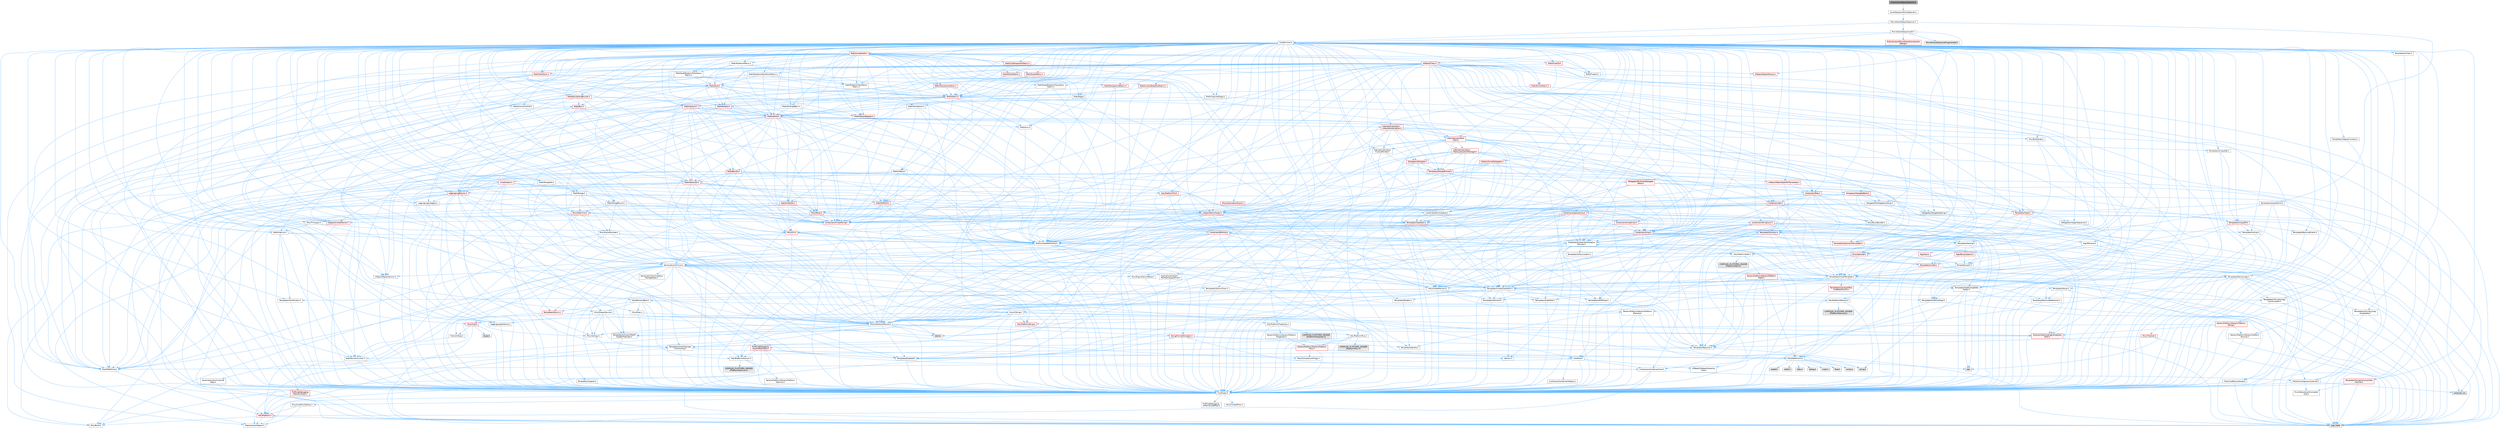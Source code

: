 digraph "ChaosCacheObjectSpawner.h"
{
 // INTERACTIVE_SVG=YES
 // LATEX_PDF_SIZE
  bgcolor="transparent";
  edge [fontname=Helvetica,fontsize=10,labelfontname=Helvetica,labelfontsize=10];
  node [fontname=Helvetica,fontsize=10,shape=box,height=0.2,width=0.4];
  Node1 [id="Node000001",label="ChaosCacheObjectSpawner.h",height=0.2,width=0.4,color="gray40", fillcolor="grey60", style="filled", fontcolor="black",tooltip=" "];
  Node1 -> Node2 [id="edge1_Node000001_Node000002",color="steelblue1",style="solid",tooltip=" "];
  Node2 [id="Node000002",label="LevelSequenceActorSpawner.h",height=0.2,width=0.4,color="grey40", fillcolor="white", style="filled",URL="$de/d10/LevelSequenceActorSpawner_8h.html",tooltip=" "];
  Node2 -> Node3 [id="edge2_Node000002_Node000003",color="steelblue1",style="solid",tooltip=" "];
  Node3 [id="Node000003",label="IMovieSceneObjectSpawner.h",height=0.2,width=0.4,color="grey40", fillcolor="white", style="filled",URL="$df/d1b/IMovieSceneObjectSpawner_8h.html",tooltip=" "];
  Node3 -> Node4 [id="edge3_Node000003_Node000004",color="steelblue1",style="solid",tooltip=" "];
  Node4 [id="Node000004",label="CoreMinimal.h",height=0.2,width=0.4,color="grey40", fillcolor="white", style="filled",URL="$d7/d67/CoreMinimal_8h.html",tooltip=" "];
  Node4 -> Node5 [id="edge4_Node000004_Node000005",color="steelblue1",style="solid",tooltip=" "];
  Node5 [id="Node000005",label="CoreTypes.h",height=0.2,width=0.4,color="grey40", fillcolor="white", style="filled",URL="$dc/dec/CoreTypes_8h.html",tooltip=" "];
  Node5 -> Node6 [id="edge5_Node000005_Node000006",color="steelblue1",style="solid",tooltip=" "];
  Node6 [id="Node000006",label="HAL/Platform.h",height=0.2,width=0.4,color="red", fillcolor="#FFF0F0", style="filled",URL="$d9/dd0/Platform_8h.html",tooltip=" "];
  Node6 -> Node7 [id="edge6_Node000006_Node000007",color="steelblue1",style="solid",tooltip=" "];
  Node7 [id="Node000007",label="Misc/Build.h",height=0.2,width=0.4,color="grey40", fillcolor="white", style="filled",URL="$d3/dbb/Build_8h.html",tooltip=" "];
  Node6 -> Node9 [id="edge7_Node000006_Node000009",color="steelblue1",style="solid",tooltip=" "];
  Node9 [id="Node000009",label="type_traits",height=0.2,width=0.4,color="grey60", fillcolor="#E0E0E0", style="filled",tooltip=" "];
  Node6 -> Node10 [id="edge8_Node000006_Node000010",color="steelblue1",style="solid",tooltip=" "];
  Node10 [id="Node000010",label="PreprocessorHelpers.h",height=0.2,width=0.4,color="grey40", fillcolor="white", style="filled",URL="$db/ddb/PreprocessorHelpers_8h.html",tooltip=" "];
  Node5 -> Node16 [id="edge9_Node000005_Node000016",color="steelblue1",style="solid",tooltip=" "];
  Node16 [id="Node000016",label="ProfilingDebugging\l/UMemoryDefines.h",height=0.2,width=0.4,color="grey40", fillcolor="white", style="filled",URL="$d2/da2/UMemoryDefines_8h.html",tooltip=" "];
  Node5 -> Node17 [id="edge10_Node000005_Node000017",color="steelblue1",style="solid",tooltip=" "];
  Node17 [id="Node000017",label="Misc/CoreMiscDefines.h",height=0.2,width=0.4,color="grey40", fillcolor="white", style="filled",URL="$da/d38/CoreMiscDefines_8h.html",tooltip=" "];
  Node17 -> Node6 [id="edge11_Node000017_Node000006",color="steelblue1",style="solid",tooltip=" "];
  Node17 -> Node10 [id="edge12_Node000017_Node000010",color="steelblue1",style="solid",tooltip=" "];
  Node5 -> Node18 [id="edge13_Node000005_Node000018",color="steelblue1",style="solid",tooltip=" "];
  Node18 [id="Node000018",label="Misc/CoreDefines.h",height=0.2,width=0.4,color="grey40", fillcolor="white", style="filled",URL="$d3/dd2/CoreDefines_8h.html",tooltip=" "];
  Node4 -> Node19 [id="edge14_Node000004_Node000019",color="steelblue1",style="solid",tooltip=" "];
  Node19 [id="Node000019",label="CoreFwd.h",height=0.2,width=0.4,color="grey40", fillcolor="white", style="filled",URL="$d1/d1e/CoreFwd_8h.html",tooltip=" "];
  Node19 -> Node5 [id="edge15_Node000019_Node000005",color="steelblue1",style="solid",tooltip=" "];
  Node19 -> Node20 [id="edge16_Node000019_Node000020",color="steelblue1",style="solid",tooltip=" "];
  Node20 [id="Node000020",label="Containers/ContainersFwd.h",height=0.2,width=0.4,color="grey40", fillcolor="white", style="filled",URL="$d4/d0a/ContainersFwd_8h.html",tooltip=" "];
  Node20 -> Node6 [id="edge17_Node000020_Node000006",color="steelblue1",style="solid",tooltip=" "];
  Node20 -> Node5 [id="edge18_Node000020_Node000005",color="steelblue1",style="solid",tooltip=" "];
  Node20 -> Node21 [id="edge19_Node000020_Node000021",color="steelblue1",style="solid",tooltip=" "];
  Node21 [id="Node000021",label="Traits/IsContiguousContainer.h",height=0.2,width=0.4,color="grey40", fillcolor="white", style="filled",URL="$d5/d3c/IsContiguousContainer_8h.html",tooltip=" "];
  Node21 -> Node5 [id="edge20_Node000021_Node000005",color="steelblue1",style="solid",tooltip=" "];
  Node21 -> Node22 [id="edge21_Node000021_Node000022",color="steelblue1",style="solid",tooltip=" "];
  Node22 [id="Node000022",label="Misc/StaticAssertComplete\lType.h",height=0.2,width=0.4,color="grey40", fillcolor="white", style="filled",URL="$d5/d4e/StaticAssertCompleteType_8h.html",tooltip=" "];
  Node21 -> Node23 [id="edge22_Node000021_Node000023",color="steelblue1",style="solid",tooltip=" "];
  Node23 [id="Node000023",label="initializer_list",height=0.2,width=0.4,color="grey60", fillcolor="#E0E0E0", style="filled",tooltip=" "];
  Node19 -> Node24 [id="edge23_Node000019_Node000024",color="steelblue1",style="solid",tooltip=" "];
  Node24 [id="Node000024",label="Math/MathFwd.h",height=0.2,width=0.4,color="grey40", fillcolor="white", style="filled",URL="$d2/d10/MathFwd_8h.html",tooltip=" "];
  Node24 -> Node6 [id="edge24_Node000024_Node000006",color="steelblue1",style="solid",tooltip=" "];
  Node19 -> Node25 [id="edge25_Node000019_Node000025",color="steelblue1",style="solid",tooltip=" "];
  Node25 [id="Node000025",label="UObject/UObjectHierarchy\lFwd.h",height=0.2,width=0.4,color="grey40", fillcolor="white", style="filled",URL="$d3/d13/UObjectHierarchyFwd_8h.html",tooltip=" "];
  Node4 -> Node25 [id="edge26_Node000004_Node000025",color="steelblue1",style="solid",tooltip=" "];
  Node4 -> Node20 [id="edge27_Node000004_Node000020",color="steelblue1",style="solid",tooltip=" "];
  Node4 -> Node26 [id="edge28_Node000004_Node000026",color="steelblue1",style="solid",tooltip=" "];
  Node26 [id="Node000026",label="Misc/VarArgs.h",height=0.2,width=0.4,color="grey40", fillcolor="white", style="filled",URL="$d5/d6f/VarArgs_8h.html",tooltip=" "];
  Node26 -> Node5 [id="edge29_Node000026_Node000005",color="steelblue1",style="solid",tooltip=" "];
  Node4 -> Node27 [id="edge30_Node000004_Node000027",color="steelblue1",style="solid",tooltip=" "];
  Node27 [id="Node000027",label="Logging/LogVerbosity.h",height=0.2,width=0.4,color="grey40", fillcolor="white", style="filled",URL="$d2/d8f/LogVerbosity_8h.html",tooltip=" "];
  Node27 -> Node5 [id="edge31_Node000027_Node000005",color="steelblue1",style="solid",tooltip=" "];
  Node4 -> Node28 [id="edge32_Node000004_Node000028",color="steelblue1",style="solid",tooltip=" "];
  Node28 [id="Node000028",label="Misc/OutputDevice.h",height=0.2,width=0.4,color="grey40", fillcolor="white", style="filled",URL="$d7/d32/OutputDevice_8h.html",tooltip=" "];
  Node28 -> Node19 [id="edge33_Node000028_Node000019",color="steelblue1",style="solid",tooltip=" "];
  Node28 -> Node5 [id="edge34_Node000028_Node000005",color="steelblue1",style="solid",tooltip=" "];
  Node28 -> Node27 [id="edge35_Node000028_Node000027",color="steelblue1",style="solid",tooltip=" "];
  Node28 -> Node26 [id="edge36_Node000028_Node000026",color="steelblue1",style="solid",tooltip=" "];
  Node28 -> Node29 [id="edge37_Node000028_Node000029",color="steelblue1",style="solid",tooltip=" "];
  Node29 [id="Node000029",label="Templates/IsArrayOrRefOf\lTypeByPredicate.h",height=0.2,width=0.4,color="grey40", fillcolor="white", style="filled",URL="$d6/da1/IsArrayOrRefOfTypeByPredicate_8h.html",tooltip=" "];
  Node29 -> Node5 [id="edge38_Node000029_Node000005",color="steelblue1",style="solid",tooltip=" "];
  Node28 -> Node30 [id="edge39_Node000028_Node000030",color="steelblue1",style="solid",tooltip=" "];
  Node30 [id="Node000030",label="Templates/IsValidVariadic\lFunctionArg.h",height=0.2,width=0.4,color="grey40", fillcolor="white", style="filled",URL="$d0/dc8/IsValidVariadicFunctionArg_8h.html",tooltip=" "];
  Node30 -> Node5 [id="edge40_Node000030_Node000005",color="steelblue1",style="solid",tooltip=" "];
  Node30 -> Node31 [id="edge41_Node000030_Node000031",color="steelblue1",style="solid",tooltip=" "];
  Node31 [id="Node000031",label="IsEnum.h",height=0.2,width=0.4,color="grey40", fillcolor="white", style="filled",URL="$d4/de5/IsEnum_8h.html",tooltip=" "];
  Node30 -> Node9 [id="edge42_Node000030_Node000009",color="steelblue1",style="solid",tooltip=" "];
  Node28 -> Node32 [id="edge43_Node000028_Node000032",color="steelblue1",style="solid",tooltip=" "];
  Node32 [id="Node000032",label="Traits/IsCharEncodingCompatible\lWith.h",height=0.2,width=0.4,color="red", fillcolor="#FFF0F0", style="filled",URL="$df/dd1/IsCharEncodingCompatibleWith_8h.html",tooltip=" "];
  Node32 -> Node9 [id="edge44_Node000032_Node000009",color="steelblue1",style="solid",tooltip=" "];
  Node4 -> Node34 [id="edge45_Node000004_Node000034",color="steelblue1",style="solid",tooltip=" "];
  Node34 [id="Node000034",label="HAL/PlatformCrt.h",height=0.2,width=0.4,color="grey40", fillcolor="white", style="filled",URL="$d8/d75/PlatformCrt_8h.html",tooltip=" "];
  Node34 -> Node35 [id="edge46_Node000034_Node000035",color="steelblue1",style="solid",tooltip=" "];
  Node35 [id="Node000035",label="new",height=0.2,width=0.4,color="grey60", fillcolor="#E0E0E0", style="filled",tooltip=" "];
  Node34 -> Node36 [id="edge47_Node000034_Node000036",color="steelblue1",style="solid",tooltip=" "];
  Node36 [id="Node000036",label="wchar.h",height=0.2,width=0.4,color="grey60", fillcolor="#E0E0E0", style="filled",tooltip=" "];
  Node34 -> Node37 [id="edge48_Node000034_Node000037",color="steelblue1",style="solid",tooltip=" "];
  Node37 [id="Node000037",label="stddef.h",height=0.2,width=0.4,color="grey60", fillcolor="#E0E0E0", style="filled",tooltip=" "];
  Node34 -> Node38 [id="edge49_Node000034_Node000038",color="steelblue1",style="solid",tooltip=" "];
  Node38 [id="Node000038",label="stdlib.h",height=0.2,width=0.4,color="grey60", fillcolor="#E0E0E0", style="filled",tooltip=" "];
  Node34 -> Node39 [id="edge50_Node000034_Node000039",color="steelblue1",style="solid",tooltip=" "];
  Node39 [id="Node000039",label="stdio.h",height=0.2,width=0.4,color="grey60", fillcolor="#E0E0E0", style="filled",tooltip=" "];
  Node34 -> Node40 [id="edge51_Node000034_Node000040",color="steelblue1",style="solid",tooltip=" "];
  Node40 [id="Node000040",label="stdarg.h",height=0.2,width=0.4,color="grey60", fillcolor="#E0E0E0", style="filled",tooltip=" "];
  Node34 -> Node41 [id="edge52_Node000034_Node000041",color="steelblue1",style="solid",tooltip=" "];
  Node41 [id="Node000041",label="math.h",height=0.2,width=0.4,color="grey60", fillcolor="#E0E0E0", style="filled",tooltip=" "];
  Node34 -> Node42 [id="edge53_Node000034_Node000042",color="steelblue1",style="solid",tooltip=" "];
  Node42 [id="Node000042",label="float.h",height=0.2,width=0.4,color="grey60", fillcolor="#E0E0E0", style="filled",tooltip=" "];
  Node34 -> Node43 [id="edge54_Node000034_Node000043",color="steelblue1",style="solid",tooltip=" "];
  Node43 [id="Node000043",label="string.h",height=0.2,width=0.4,color="grey60", fillcolor="#E0E0E0", style="filled",tooltip=" "];
  Node4 -> Node44 [id="edge55_Node000004_Node000044",color="steelblue1",style="solid",tooltip=" "];
  Node44 [id="Node000044",label="HAL/PlatformMisc.h",height=0.2,width=0.4,color="grey40", fillcolor="white", style="filled",URL="$d0/df5/PlatformMisc_8h.html",tooltip=" "];
  Node44 -> Node5 [id="edge56_Node000044_Node000005",color="steelblue1",style="solid",tooltip=" "];
  Node44 -> Node45 [id="edge57_Node000044_Node000045",color="steelblue1",style="solid",tooltip=" "];
  Node45 [id="Node000045",label="GenericPlatform/GenericPlatform\lMisc.h",height=0.2,width=0.4,color="red", fillcolor="#FFF0F0", style="filled",URL="$db/d9a/GenericPlatformMisc_8h.html",tooltip=" "];
  Node45 -> Node19 [id="edge58_Node000045_Node000019",color="steelblue1",style="solid",tooltip=" "];
  Node45 -> Node5 [id="edge59_Node000045_Node000005",color="steelblue1",style="solid",tooltip=" "];
  Node45 -> Node34 [id="edge60_Node000045_Node000034",color="steelblue1",style="solid",tooltip=" "];
  Node45 -> Node49 [id="edge61_Node000045_Node000049",color="steelblue1",style="solid",tooltip=" "];
  Node49 [id="Node000049",label="Math/NumericLimits.h",height=0.2,width=0.4,color="grey40", fillcolor="white", style="filled",URL="$df/d1b/NumericLimits_8h.html",tooltip=" "];
  Node49 -> Node5 [id="edge62_Node000049_Node000005",color="steelblue1",style="solid",tooltip=" "];
  Node45 -> Node50 [id="edge63_Node000045_Node000050",color="steelblue1",style="solid",tooltip=" "];
  Node50 [id="Node000050",label="Misc/CompressionFlags.h",height=0.2,width=0.4,color="grey40", fillcolor="white", style="filled",URL="$d9/d76/CompressionFlags_8h.html",tooltip=" "];
  Node44 -> Node54 [id="edge64_Node000044_Node000054",color="steelblue1",style="solid",tooltip=" "];
  Node54 [id="Node000054",label="COMPILED_PLATFORM_HEADER\l(PlatformMisc.h)",height=0.2,width=0.4,color="grey60", fillcolor="#E0E0E0", style="filled",tooltip=" "];
  Node44 -> Node55 [id="edge65_Node000044_Node000055",color="steelblue1",style="solid",tooltip=" "];
  Node55 [id="Node000055",label="ProfilingDebugging\l/CpuProfilerTrace.h",height=0.2,width=0.4,color="red", fillcolor="#FFF0F0", style="filled",URL="$da/dcb/CpuProfilerTrace_8h.html",tooltip=" "];
  Node55 -> Node5 [id="edge66_Node000055_Node000005",color="steelblue1",style="solid",tooltip=" "];
  Node55 -> Node20 [id="edge67_Node000055_Node000020",color="steelblue1",style="solid",tooltip=" "];
  Node55 -> Node56 [id="edge68_Node000055_Node000056",color="steelblue1",style="solid",tooltip=" "];
  Node56 [id="Node000056",label="HAL/PlatformAtomics.h",height=0.2,width=0.4,color="grey40", fillcolor="white", style="filled",URL="$d3/d36/PlatformAtomics_8h.html",tooltip=" "];
  Node56 -> Node5 [id="edge69_Node000056_Node000005",color="steelblue1",style="solid",tooltip=" "];
  Node56 -> Node57 [id="edge70_Node000056_Node000057",color="steelblue1",style="solid",tooltip=" "];
  Node57 [id="Node000057",label="GenericPlatform/GenericPlatform\lAtomics.h",height=0.2,width=0.4,color="grey40", fillcolor="white", style="filled",URL="$da/d72/GenericPlatformAtomics_8h.html",tooltip=" "];
  Node57 -> Node5 [id="edge71_Node000057_Node000005",color="steelblue1",style="solid",tooltip=" "];
  Node56 -> Node58 [id="edge72_Node000056_Node000058",color="steelblue1",style="solid",tooltip=" "];
  Node58 [id="Node000058",label="COMPILED_PLATFORM_HEADER\l(PlatformAtomics.h)",height=0.2,width=0.4,color="grey60", fillcolor="#E0E0E0", style="filled",tooltip=" "];
  Node55 -> Node10 [id="edge73_Node000055_Node000010",color="steelblue1",style="solid",tooltip=" "];
  Node55 -> Node7 [id="edge74_Node000055_Node000007",color="steelblue1",style="solid",tooltip=" "];
  Node4 -> Node63 [id="edge75_Node000004_Node000063",color="steelblue1",style="solid",tooltip=" "];
  Node63 [id="Node000063",label="Misc/AssertionMacros.h",height=0.2,width=0.4,color="grey40", fillcolor="white", style="filled",URL="$d0/dfa/AssertionMacros_8h.html",tooltip=" "];
  Node63 -> Node5 [id="edge76_Node000063_Node000005",color="steelblue1",style="solid",tooltip=" "];
  Node63 -> Node6 [id="edge77_Node000063_Node000006",color="steelblue1",style="solid",tooltip=" "];
  Node63 -> Node44 [id="edge78_Node000063_Node000044",color="steelblue1",style="solid",tooltip=" "];
  Node63 -> Node10 [id="edge79_Node000063_Node000010",color="steelblue1",style="solid",tooltip=" "];
  Node63 -> Node64 [id="edge80_Node000063_Node000064",color="steelblue1",style="solid",tooltip=" "];
  Node64 [id="Node000064",label="Templates/EnableIf.h",height=0.2,width=0.4,color="grey40", fillcolor="white", style="filled",URL="$d7/d60/EnableIf_8h.html",tooltip=" "];
  Node64 -> Node5 [id="edge81_Node000064_Node000005",color="steelblue1",style="solid",tooltip=" "];
  Node63 -> Node29 [id="edge82_Node000063_Node000029",color="steelblue1",style="solid",tooltip=" "];
  Node63 -> Node30 [id="edge83_Node000063_Node000030",color="steelblue1",style="solid",tooltip=" "];
  Node63 -> Node32 [id="edge84_Node000063_Node000032",color="steelblue1",style="solid",tooltip=" "];
  Node63 -> Node26 [id="edge85_Node000063_Node000026",color="steelblue1",style="solid",tooltip=" "];
  Node63 -> Node65 [id="edge86_Node000063_Node000065",color="steelblue1",style="solid",tooltip=" "];
  Node65 [id="Node000065",label="String/FormatStringSan.h",height=0.2,width=0.4,color="red", fillcolor="#FFF0F0", style="filled",URL="$d3/d8b/FormatStringSan_8h.html",tooltip=" "];
  Node65 -> Node9 [id="edge87_Node000065_Node000009",color="steelblue1",style="solid",tooltip=" "];
  Node65 -> Node5 [id="edge88_Node000065_Node000005",color="steelblue1",style="solid",tooltip=" "];
  Node65 -> Node66 [id="edge89_Node000065_Node000066",color="steelblue1",style="solid",tooltip=" "];
  Node66 [id="Node000066",label="Templates/Requires.h",height=0.2,width=0.4,color="grey40", fillcolor="white", style="filled",URL="$dc/d96/Requires_8h.html",tooltip=" "];
  Node66 -> Node64 [id="edge90_Node000066_Node000064",color="steelblue1",style="solid",tooltip=" "];
  Node66 -> Node9 [id="edge91_Node000066_Node000009",color="steelblue1",style="solid",tooltip=" "];
  Node65 -> Node67 [id="edge92_Node000065_Node000067",color="steelblue1",style="solid",tooltip=" "];
  Node67 [id="Node000067",label="Templates/Identity.h",height=0.2,width=0.4,color="grey40", fillcolor="white", style="filled",URL="$d0/dd5/Identity_8h.html",tooltip=" "];
  Node65 -> Node30 [id="edge93_Node000065_Node000030",color="steelblue1",style="solid",tooltip=" "];
  Node65 -> Node20 [id="edge94_Node000065_Node000020",color="steelblue1",style="solid",tooltip=" "];
  Node63 -> Node71 [id="edge95_Node000063_Node000071",color="steelblue1",style="solid",tooltip=" "];
  Node71 [id="Node000071",label="atomic",height=0.2,width=0.4,color="grey60", fillcolor="#E0E0E0", style="filled",tooltip=" "];
  Node4 -> Node72 [id="edge96_Node000004_Node000072",color="steelblue1",style="solid",tooltip=" "];
  Node72 [id="Node000072",label="Templates/IsPointer.h",height=0.2,width=0.4,color="grey40", fillcolor="white", style="filled",URL="$d7/d05/IsPointer_8h.html",tooltip=" "];
  Node72 -> Node5 [id="edge97_Node000072_Node000005",color="steelblue1",style="solid",tooltip=" "];
  Node4 -> Node73 [id="edge98_Node000004_Node000073",color="steelblue1",style="solid",tooltip=" "];
  Node73 [id="Node000073",label="HAL/PlatformMemory.h",height=0.2,width=0.4,color="grey40", fillcolor="white", style="filled",URL="$de/d68/PlatformMemory_8h.html",tooltip=" "];
  Node73 -> Node5 [id="edge99_Node000073_Node000005",color="steelblue1",style="solid",tooltip=" "];
  Node73 -> Node74 [id="edge100_Node000073_Node000074",color="steelblue1",style="solid",tooltip=" "];
  Node74 [id="Node000074",label="GenericPlatform/GenericPlatform\lMemory.h",height=0.2,width=0.4,color="grey40", fillcolor="white", style="filled",URL="$dd/d22/GenericPlatformMemory_8h.html",tooltip=" "];
  Node74 -> Node19 [id="edge101_Node000074_Node000019",color="steelblue1",style="solid",tooltip=" "];
  Node74 -> Node5 [id="edge102_Node000074_Node000005",color="steelblue1",style="solid",tooltip=" "];
  Node74 -> Node75 [id="edge103_Node000074_Node000075",color="steelblue1",style="solid",tooltip=" "];
  Node75 [id="Node000075",label="HAL/PlatformString.h",height=0.2,width=0.4,color="red", fillcolor="#FFF0F0", style="filled",URL="$db/db5/PlatformString_8h.html",tooltip=" "];
  Node75 -> Node5 [id="edge104_Node000075_Node000005",color="steelblue1",style="solid",tooltip=" "];
  Node74 -> Node43 [id="edge105_Node000074_Node000043",color="steelblue1",style="solid",tooltip=" "];
  Node74 -> Node36 [id="edge106_Node000074_Node000036",color="steelblue1",style="solid",tooltip=" "];
  Node73 -> Node77 [id="edge107_Node000073_Node000077",color="steelblue1",style="solid",tooltip=" "];
  Node77 [id="Node000077",label="COMPILED_PLATFORM_HEADER\l(PlatformMemory.h)",height=0.2,width=0.4,color="grey60", fillcolor="#E0E0E0", style="filled",tooltip=" "];
  Node4 -> Node56 [id="edge108_Node000004_Node000056",color="steelblue1",style="solid",tooltip=" "];
  Node4 -> Node78 [id="edge109_Node000004_Node000078",color="steelblue1",style="solid",tooltip=" "];
  Node78 [id="Node000078",label="Misc/Exec.h",height=0.2,width=0.4,color="grey40", fillcolor="white", style="filled",URL="$de/ddb/Exec_8h.html",tooltip=" "];
  Node78 -> Node5 [id="edge110_Node000078_Node000005",color="steelblue1",style="solid",tooltip=" "];
  Node78 -> Node63 [id="edge111_Node000078_Node000063",color="steelblue1",style="solid",tooltip=" "];
  Node4 -> Node79 [id="edge112_Node000004_Node000079",color="steelblue1",style="solid",tooltip=" "];
  Node79 [id="Node000079",label="HAL/MemoryBase.h",height=0.2,width=0.4,color="grey40", fillcolor="white", style="filled",URL="$d6/d9f/MemoryBase_8h.html",tooltip=" "];
  Node79 -> Node5 [id="edge113_Node000079_Node000005",color="steelblue1",style="solid",tooltip=" "];
  Node79 -> Node56 [id="edge114_Node000079_Node000056",color="steelblue1",style="solid",tooltip=" "];
  Node79 -> Node34 [id="edge115_Node000079_Node000034",color="steelblue1",style="solid",tooltip=" "];
  Node79 -> Node78 [id="edge116_Node000079_Node000078",color="steelblue1",style="solid",tooltip=" "];
  Node79 -> Node28 [id="edge117_Node000079_Node000028",color="steelblue1",style="solid",tooltip=" "];
  Node79 -> Node80 [id="edge118_Node000079_Node000080",color="steelblue1",style="solid",tooltip=" "];
  Node80 [id="Node000080",label="Templates/Atomic.h",height=0.2,width=0.4,color="red", fillcolor="#FFF0F0", style="filled",URL="$d3/d91/Atomic_8h.html",tooltip=" "];
  Node80 -> Node88 [id="edge119_Node000080_Node000088",color="steelblue1",style="solid",tooltip=" "];
  Node88 [id="Node000088",label="Traits/IntType.h",height=0.2,width=0.4,color="grey40", fillcolor="white", style="filled",URL="$d7/deb/IntType_8h.html",tooltip=" "];
  Node88 -> Node6 [id="edge120_Node000088_Node000006",color="steelblue1",style="solid",tooltip=" "];
  Node80 -> Node71 [id="edge121_Node000080_Node000071",color="steelblue1",style="solid",tooltip=" "];
  Node4 -> Node89 [id="edge122_Node000004_Node000089",color="steelblue1",style="solid",tooltip=" "];
  Node89 [id="Node000089",label="HAL/UnrealMemory.h",height=0.2,width=0.4,color="grey40", fillcolor="white", style="filled",URL="$d9/d96/UnrealMemory_8h.html",tooltip=" "];
  Node89 -> Node5 [id="edge123_Node000089_Node000005",color="steelblue1",style="solid",tooltip=" "];
  Node89 -> Node74 [id="edge124_Node000089_Node000074",color="steelblue1",style="solid",tooltip=" "];
  Node89 -> Node79 [id="edge125_Node000089_Node000079",color="steelblue1",style="solid",tooltip=" "];
  Node89 -> Node73 [id="edge126_Node000089_Node000073",color="steelblue1",style="solid",tooltip=" "];
  Node89 -> Node90 [id="edge127_Node000089_Node000090",color="steelblue1",style="solid",tooltip=" "];
  Node90 [id="Node000090",label="ProfilingDebugging\l/MemoryTrace.h",height=0.2,width=0.4,color="red", fillcolor="#FFF0F0", style="filled",URL="$da/dd7/MemoryTrace_8h.html",tooltip=" "];
  Node90 -> Node6 [id="edge128_Node000090_Node000006",color="steelblue1",style="solid",tooltip=" "];
  Node89 -> Node72 [id="edge129_Node000089_Node000072",color="steelblue1",style="solid",tooltip=" "];
  Node4 -> Node91 [id="edge130_Node000004_Node000091",color="steelblue1",style="solid",tooltip=" "];
  Node91 [id="Node000091",label="Templates/IsArithmetic.h",height=0.2,width=0.4,color="grey40", fillcolor="white", style="filled",URL="$d2/d5d/IsArithmetic_8h.html",tooltip=" "];
  Node91 -> Node5 [id="edge131_Node000091_Node000005",color="steelblue1",style="solid",tooltip=" "];
  Node4 -> Node85 [id="edge132_Node000004_Node000085",color="steelblue1",style="solid",tooltip=" "];
  Node85 [id="Node000085",label="Templates/AndOrNot.h",height=0.2,width=0.4,color="grey40", fillcolor="white", style="filled",URL="$db/d0a/AndOrNot_8h.html",tooltip=" "];
  Node85 -> Node5 [id="edge133_Node000085_Node000005",color="steelblue1",style="solid",tooltip=" "];
  Node4 -> Node92 [id="edge134_Node000004_Node000092",color="steelblue1",style="solid",tooltip=" "];
  Node92 [id="Node000092",label="Templates/IsPODType.h",height=0.2,width=0.4,color="grey40", fillcolor="white", style="filled",URL="$d7/db1/IsPODType_8h.html",tooltip=" "];
  Node92 -> Node5 [id="edge135_Node000092_Node000005",color="steelblue1",style="solid",tooltip=" "];
  Node4 -> Node93 [id="edge136_Node000004_Node000093",color="steelblue1",style="solid",tooltip=" "];
  Node93 [id="Node000093",label="Templates/IsUECoreType.h",height=0.2,width=0.4,color="grey40", fillcolor="white", style="filled",URL="$d1/db8/IsUECoreType_8h.html",tooltip=" "];
  Node93 -> Node5 [id="edge137_Node000093_Node000005",color="steelblue1",style="solid",tooltip=" "];
  Node93 -> Node9 [id="edge138_Node000093_Node000009",color="steelblue1",style="solid",tooltip=" "];
  Node4 -> Node86 [id="edge139_Node000004_Node000086",color="steelblue1",style="solid",tooltip=" "];
  Node86 [id="Node000086",label="Templates/IsTriviallyCopy\lConstructible.h",height=0.2,width=0.4,color="grey40", fillcolor="white", style="filled",URL="$d3/d78/IsTriviallyCopyConstructible_8h.html",tooltip=" "];
  Node86 -> Node5 [id="edge140_Node000086_Node000005",color="steelblue1",style="solid",tooltip=" "];
  Node86 -> Node9 [id="edge141_Node000086_Node000009",color="steelblue1",style="solid",tooltip=" "];
  Node4 -> Node94 [id="edge142_Node000004_Node000094",color="steelblue1",style="solid",tooltip=" "];
  Node94 [id="Node000094",label="Templates/UnrealTypeTraits.h",height=0.2,width=0.4,color="grey40", fillcolor="white", style="filled",URL="$d2/d2d/UnrealTypeTraits_8h.html",tooltip=" "];
  Node94 -> Node5 [id="edge143_Node000094_Node000005",color="steelblue1",style="solid",tooltip=" "];
  Node94 -> Node72 [id="edge144_Node000094_Node000072",color="steelblue1",style="solid",tooltip=" "];
  Node94 -> Node63 [id="edge145_Node000094_Node000063",color="steelblue1",style="solid",tooltip=" "];
  Node94 -> Node85 [id="edge146_Node000094_Node000085",color="steelblue1",style="solid",tooltip=" "];
  Node94 -> Node64 [id="edge147_Node000094_Node000064",color="steelblue1",style="solid",tooltip=" "];
  Node94 -> Node91 [id="edge148_Node000094_Node000091",color="steelblue1",style="solid",tooltip=" "];
  Node94 -> Node31 [id="edge149_Node000094_Node000031",color="steelblue1",style="solid",tooltip=" "];
  Node94 -> Node95 [id="edge150_Node000094_Node000095",color="steelblue1",style="solid",tooltip=" "];
  Node95 [id="Node000095",label="Templates/Models.h",height=0.2,width=0.4,color="grey40", fillcolor="white", style="filled",URL="$d3/d0c/Models_8h.html",tooltip=" "];
  Node95 -> Node67 [id="edge151_Node000095_Node000067",color="steelblue1",style="solid",tooltip=" "];
  Node94 -> Node92 [id="edge152_Node000094_Node000092",color="steelblue1",style="solid",tooltip=" "];
  Node94 -> Node93 [id="edge153_Node000094_Node000093",color="steelblue1",style="solid",tooltip=" "];
  Node94 -> Node86 [id="edge154_Node000094_Node000086",color="steelblue1",style="solid",tooltip=" "];
  Node4 -> Node64 [id="edge155_Node000004_Node000064",color="steelblue1",style="solid",tooltip=" "];
  Node4 -> Node96 [id="edge156_Node000004_Node000096",color="steelblue1",style="solid",tooltip=" "];
  Node96 [id="Node000096",label="Templates/RemoveReference.h",height=0.2,width=0.4,color="grey40", fillcolor="white", style="filled",URL="$da/dbe/RemoveReference_8h.html",tooltip=" "];
  Node96 -> Node5 [id="edge157_Node000096_Node000005",color="steelblue1",style="solid",tooltip=" "];
  Node4 -> Node97 [id="edge158_Node000004_Node000097",color="steelblue1",style="solid",tooltip=" "];
  Node97 [id="Node000097",label="Templates/IntegralConstant.h",height=0.2,width=0.4,color="grey40", fillcolor="white", style="filled",URL="$db/d1b/IntegralConstant_8h.html",tooltip=" "];
  Node97 -> Node5 [id="edge159_Node000097_Node000005",color="steelblue1",style="solid",tooltip=" "];
  Node4 -> Node98 [id="edge160_Node000004_Node000098",color="steelblue1",style="solid",tooltip=" "];
  Node98 [id="Node000098",label="Templates/IsClass.h",height=0.2,width=0.4,color="grey40", fillcolor="white", style="filled",URL="$db/dcb/IsClass_8h.html",tooltip=" "];
  Node98 -> Node5 [id="edge161_Node000098_Node000005",color="steelblue1",style="solid",tooltip=" "];
  Node4 -> Node99 [id="edge162_Node000004_Node000099",color="steelblue1",style="solid",tooltip=" "];
  Node99 [id="Node000099",label="Templates/TypeCompatible\lBytes.h",height=0.2,width=0.4,color="grey40", fillcolor="white", style="filled",URL="$df/d0a/TypeCompatibleBytes_8h.html",tooltip=" "];
  Node99 -> Node5 [id="edge163_Node000099_Node000005",color="steelblue1",style="solid",tooltip=" "];
  Node99 -> Node43 [id="edge164_Node000099_Node000043",color="steelblue1",style="solid",tooltip=" "];
  Node99 -> Node35 [id="edge165_Node000099_Node000035",color="steelblue1",style="solid",tooltip=" "];
  Node99 -> Node9 [id="edge166_Node000099_Node000009",color="steelblue1",style="solid",tooltip=" "];
  Node4 -> Node21 [id="edge167_Node000004_Node000021",color="steelblue1",style="solid",tooltip=" "];
  Node4 -> Node100 [id="edge168_Node000004_Node000100",color="steelblue1",style="solid",tooltip=" "];
  Node100 [id="Node000100",label="Templates/UnrealTemplate.h",height=0.2,width=0.4,color="grey40", fillcolor="white", style="filled",URL="$d4/d24/UnrealTemplate_8h.html",tooltip=" "];
  Node100 -> Node5 [id="edge169_Node000100_Node000005",color="steelblue1",style="solid",tooltip=" "];
  Node100 -> Node72 [id="edge170_Node000100_Node000072",color="steelblue1",style="solid",tooltip=" "];
  Node100 -> Node89 [id="edge171_Node000100_Node000089",color="steelblue1",style="solid",tooltip=" "];
  Node100 -> Node101 [id="edge172_Node000100_Node000101",color="steelblue1",style="solid",tooltip=" "];
  Node101 [id="Node000101",label="Templates/CopyQualifiers\lAndRefsFromTo.h",height=0.2,width=0.4,color="red", fillcolor="#FFF0F0", style="filled",URL="$d3/db3/CopyQualifiersAndRefsFromTo_8h.html",tooltip=" "];
  Node100 -> Node94 [id="edge173_Node000100_Node000094",color="steelblue1",style="solid",tooltip=" "];
  Node100 -> Node96 [id="edge174_Node000100_Node000096",color="steelblue1",style="solid",tooltip=" "];
  Node100 -> Node66 [id="edge175_Node000100_Node000066",color="steelblue1",style="solid",tooltip=" "];
  Node100 -> Node99 [id="edge176_Node000100_Node000099",color="steelblue1",style="solid",tooltip=" "];
  Node100 -> Node67 [id="edge177_Node000100_Node000067",color="steelblue1",style="solid",tooltip=" "];
  Node100 -> Node21 [id="edge178_Node000100_Node000021",color="steelblue1",style="solid",tooltip=" "];
  Node100 -> Node103 [id="edge179_Node000100_Node000103",color="steelblue1",style="solid",tooltip=" "];
  Node103 [id="Node000103",label="Traits/UseBitwiseSwap.h",height=0.2,width=0.4,color="grey40", fillcolor="white", style="filled",URL="$db/df3/UseBitwiseSwap_8h.html",tooltip=" "];
  Node103 -> Node5 [id="edge180_Node000103_Node000005",color="steelblue1",style="solid",tooltip=" "];
  Node103 -> Node9 [id="edge181_Node000103_Node000009",color="steelblue1",style="solid",tooltip=" "];
  Node100 -> Node9 [id="edge182_Node000100_Node000009",color="steelblue1",style="solid",tooltip=" "];
  Node4 -> Node49 [id="edge183_Node000004_Node000049",color="steelblue1",style="solid",tooltip=" "];
  Node4 -> Node104 [id="edge184_Node000004_Node000104",color="steelblue1",style="solid",tooltip=" "];
  Node104 [id="Node000104",label="HAL/PlatformMath.h",height=0.2,width=0.4,color="grey40", fillcolor="white", style="filled",URL="$dc/d53/PlatformMath_8h.html",tooltip=" "];
  Node104 -> Node5 [id="edge185_Node000104_Node000005",color="steelblue1",style="solid",tooltip=" "];
  Node104 -> Node105 [id="edge186_Node000104_Node000105",color="steelblue1",style="solid",tooltip=" "];
  Node105 [id="Node000105",label="GenericPlatform/GenericPlatform\lMath.h",height=0.2,width=0.4,color="red", fillcolor="#FFF0F0", style="filled",URL="$d5/d79/GenericPlatformMath_8h.html",tooltip=" "];
  Node105 -> Node5 [id="edge187_Node000105_Node000005",color="steelblue1",style="solid",tooltip=" "];
  Node105 -> Node20 [id="edge188_Node000105_Node000020",color="steelblue1",style="solid",tooltip=" "];
  Node105 -> Node34 [id="edge189_Node000105_Node000034",color="steelblue1",style="solid",tooltip=" "];
  Node105 -> Node85 [id="edge190_Node000105_Node000085",color="steelblue1",style="solid",tooltip=" "];
  Node105 -> Node106 [id="edge191_Node000105_Node000106",color="steelblue1",style="solid",tooltip=" "];
  Node106 [id="Node000106",label="Templates/Decay.h",height=0.2,width=0.4,color="grey40", fillcolor="white", style="filled",URL="$dd/d0f/Decay_8h.html",tooltip=" "];
  Node106 -> Node5 [id="edge192_Node000106_Node000005",color="steelblue1",style="solid",tooltip=" "];
  Node106 -> Node96 [id="edge193_Node000106_Node000096",color="steelblue1",style="solid",tooltip=" "];
  Node106 -> Node9 [id="edge194_Node000106_Node000009",color="steelblue1",style="solid",tooltip=" "];
  Node105 -> Node94 [id="edge195_Node000105_Node000094",color="steelblue1",style="solid",tooltip=" "];
  Node105 -> Node66 [id="edge196_Node000105_Node000066",color="steelblue1",style="solid",tooltip=" "];
  Node105 -> Node99 [id="edge197_Node000105_Node000099",color="steelblue1",style="solid",tooltip=" "];
  Node105 -> Node9 [id="edge198_Node000105_Node000009",color="steelblue1",style="solid",tooltip=" "];
  Node104 -> Node111 [id="edge199_Node000104_Node000111",color="steelblue1",style="solid",tooltip=" "];
  Node111 [id="Node000111",label="COMPILED_PLATFORM_HEADER\l(PlatformMath.h)",height=0.2,width=0.4,color="grey60", fillcolor="#E0E0E0", style="filled",tooltip=" "];
  Node4 -> Node87 [id="edge200_Node000004_Node000087",color="steelblue1",style="solid",tooltip=" "];
  Node87 [id="Node000087",label="Templates/IsTriviallyCopy\lAssignable.h",height=0.2,width=0.4,color="grey40", fillcolor="white", style="filled",URL="$d2/df2/IsTriviallyCopyAssignable_8h.html",tooltip=" "];
  Node87 -> Node5 [id="edge201_Node000087_Node000005",color="steelblue1",style="solid",tooltip=" "];
  Node87 -> Node9 [id="edge202_Node000087_Node000009",color="steelblue1",style="solid",tooltip=" "];
  Node4 -> Node112 [id="edge203_Node000004_Node000112",color="steelblue1",style="solid",tooltip=" "];
  Node112 [id="Node000112",label="Templates/MemoryOps.h",height=0.2,width=0.4,color="grey40", fillcolor="white", style="filled",URL="$db/dea/MemoryOps_8h.html",tooltip=" "];
  Node112 -> Node5 [id="edge204_Node000112_Node000005",color="steelblue1",style="solid",tooltip=" "];
  Node112 -> Node89 [id="edge205_Node000112_Node000089",color="steelblue1",style="solid",tooltip=" "];
  Node112 -> Node87 [id="edge206_Node000112_Node000087",color="steelblue1",style="solid",tooltip=" "];
  Node112 -> Node86 [id="edge207_Node000112_Node000086",color="steelblue1",style="solid",tooltip=" "];
  Node112 -> Node66 [id="edge208_Node000112_Node000066",color="steelblue1",style="solid",tooltip=" "];
  Node112 -> Node94 [id="edge209_Node000112_Node000094",color="steelblue1",style="solid",tooltip=" "];
  Node112 -> Node103 [id="edge210_Node000112_Node000103",color="steelblue1",style="solid",tooltip=" "];
  Node112 -> Node35 [id="edge211_Node000112_Node000035",color="steelblue1",style="solid",tooltip=" "];
  Node112 -> Node9 [id="edge212_Node000112_Node000009",color="steelblue1",style="solid",tooltip=" "];
  Node4 -> Node113 [id="edge213_Node000004_Node000113",color="steelblue1",style="solid",tooltip=" "];
  Node113 [id="Node000113",label="Containers/ContainerAllocation\lPolicies.h",height=0.2,width=0.4,color="grey40", fillcolor="white", style="filled",URL="$d7/dff/ContainerAllocationPolicies_8h.html",tooltip=" "];
  Node113 -> Node5 [id="edge214_Node000113_Node000005",color="steelblue1",style="solid",tooltip=" "];
  Node113 -> Node114 [id="edge215_Node000113_Node000114",color="steelblue1",style="solid",tooltip=" "];
  Node114 [id="Node000114",label="Containers/ContainerHelpers.h",height=0.2,width=0.4,color="grey40", fillcolor="white", style="filled",URL="$d7/d33/ContainerHelpers_8h.html",tooltip=" "];
  Node114 -> Node5 [id="edge216_Node000114_Node000005",color="steelblue1",style="solid",tooltip=" "];
  Node113 -> Node113 [id="edge217_Node000113_Node000113",color="steelblue1",style="solid",tooltip=" "];
  Node113 -> Node104 [id="edge218_Node000113_Node000104",color="steelblue1",style="solid",tooltip=" "];
  Node113 -> Node89 [id="edge219_Node000113_Node000089",color="steelblue1",style="solid",tooltip=" "];
  Node113 -> Node49 [id="edge220_Node000113_Node000049",color="steelblue1",style="solid",tooltip=" "];
  Node113 -> Node63 [id="edge221_Node000113_Node000063",color="steelblue1",style="solid",tooltip=" "];
  Node113 -> Node115 [id="edge222_Node000113_Node000115",color="steelblue1",style="solid",tooltip=" "];
  Node115 [id="Node000115",label="Templates/IsPolymorphic.h",height=0.2,width=0.4,color="grey40", fillcolor="white", style="filled",URL="$dc/d20/IsPolymorphic_8h.html",tooltip=" "];
  Node113 -> Node112 [id="edge223_Node000113_Node000112",color="steelblue1",style="solid",tooltip=" "];
  Node113 -> Node99 [id="edge224_Node000113_Node000099",color="steelblue1",style="solid",tooltip=" "];
  Node113 -> Node9 [id="edge225_Node000113_Node000009",color="steelblue1",style="solid",tooltip=" "];
  Node4 -> Node116 [id="edge226_Node000004_Node000116",color="steelblue1",style="solid",tooltip=" "];
  Node116 [id="Node000116",label="Templates/IsEnumClass.h",height=0.2,width=0.4,color="grey40", fillcolor="white", style="filled",URL="$d7/d15/IsEnumClass_8h.html",tooltip=" "];
  Node116 -> Node5 [id="edge227_Node000116_Node000005",color="steelblue1",style="solid",tooltip=" "];
  Node116 -> Node85 [id="edge228_Node000116_Node000085",color="steelblue1",style="solid",tooltip=" "];
  Node4 -> Node117 [id="edge229_Node000004_Node000117",color="steelblue1",style="solid",tooltip=" "];
  Node117 [id="Node000117",label="HAL/PlatformProperties.h",height=0.2,width=0.4,color="grey40", fillcolor="white", style="filled",URL="$d9/db0/PlatformProperties_8h.html",tooltip=" "];
  Node117 -> Node5 [id="edge230_Node000117_Node000005",color="steelblue1",style="solid",tooltip=" "];
  Node117 -> Node118 [id="edge231_Node000117_Node000118",color="steelblue1",style="solid",tooltip=" "];
  Node118 [id="Node000118",label="GenericPlatform/GenericPlatform\lProperties.h",height=0.2,width=0.4,color="grey40", fillcolor="white", style="filled",URL="$d2/dcd/GenericPlatformProperties_8h.html",tooltip=" "];
  Node118 -> Node5 [id="edge232_Node000118_Node000005",color="steelblue1",style="solid",tooltip=" "];
  Node118 -> Node45 [id="edge233_Node000118_Node000045",color="steelblue1",style="solid",tooltip=" "];
  Node117 -> Node119 [id="edge234_Node000117_Node000119",color="steelblue1",style="solid",tooltip=" "];
  Node119 [id="Node000119",label="COMPILED_PLATFORM_HEADER\l(PlatformProperties.h)",height=0.2,width=0.4,color="grey60", fillcolor="#E0E0E0", style="filled",tooltip=" "];
  Node4 -> Node120 [id="edge235_Node000004_Node000120",color="steelblue1",style="solid",tooltip=" "];
  Node120 [id="Node000120",label="Misc/EngineVersionBase.h",height=0.2,width=0.4,color="grey40", fillcolor="white", style="filled",URL="$d5/d2b/EngineVersionBase_8h.html",tooltip=" "];
  Node120 -> Node5 [id="edge236_Node000120_Node000005",color="steelblue1",style="solid",tooltip=" "];
  Node4 -> Node121 [id="edge237_Node000004_Node000121",color="steelblue1",style="solid",tooltip=" "];
  Node121 [id="Node000121",label="Internationalization\l/TextNamespaceFwd.h",height=0.2,width=0.4,color="grey40", fillcolor="white", style="filled",URL="$d8/d97/TextNamespaceFwd_8h.html",tooltip=" "];
  Node121 -> Node5 [id="edge238_Node000121_Node000005",color="steelblue1",style="solid",tooltip=" "];
  Node4 -> Node122 [id="edge239_Node000004_Node000122",color="steelblue1",style="solid",tooltip=" "];
  Node122 [id="Node000122",label="Serialization/Archive.h",height=0.2,width=0.4,color="grey40", fillcolor="white", style="filled",URL="$d7/d3b/Archive_8h.html",tooltip=" "];
  Node122 -> Node19 [id="edge240_Node000122_Node000019",color="steelblue1",style="solid",tooltip=" "];
  Node122 -> Node5 [id="edge241_Node000122_Node000005",color="steelblue1",style="solid",tooltip=" "];
  Node122 -> Node117 [id="edge242_Node000122_Node000117",color="steelblue1",style="solid",tooltip=" "];
  Node122 -> Node121 [id="edge243_Node000122_Node000121",color="steelblue1",style="solid",tooltip=" "];
  Node122 -> Node24 [id="edge244_Node000122_Node000024",color="steelblue1",style="solid",tooltip=" "];
  Node122 -> Node63 [id="edge245_Node000122_Node000063",color="steelblue1",style="solid",tooltip=" "];
  Node122 -> Node7 [id="edge246_Node000122_Node000007",color="steelblue1",style="solid",tooltip=" "];
  Node122 -> Node50 [id="edge247_Node000122_Node000050",color="steelblue1",style="solid",tooltip=" "];
  Node122 -> Node120 [id="edge248_Node000122_Node000120",color="steelblue1",style="solid",tooltip=" "];
  Node122 -> Node26 [id="edge249_Node000122_Node000026",color="steelblue1",style="solid",tooltip=" "];
  Node122 -> Node123 [id="edge250_Node000122_Node000123",color="steelblue1",style="solid",tooltip=" "];
  Node123 [id="Node000123",label="Serialization/ArchiveCook\lData.h",height=0.2,width=0.4,color="grey40", fillcolor="white", style="filled",URL="$dc/db6/ArchiveCookData_8h.html",tooltip=" "];
  Node123 -> Node6 [id="edge251_Node000123_Node000006",color="steelblue1",style="solid",tooltip=" "];
  Node122 -> Node124 [id="edge252_Node000122_Node000124",color="steelblue1",style="solid",tooltip=" "];
  Node124 [id="Node000124",label="Serialization/ArchiveSave\lPackageData.h",height=0.2,width=0.4,color="grey40", fillcolor="white", style="filled",URL="$d1/d37/ArchiveSavePackageData_8h.html",tooltip=" "];
  Node122 -> Node64 [id="edge253_Node000122_Node000064",color="steelblue1",style="solid",tooltip=" "];
  Node122 -> Node29 [id="edge254_Node000122_Node000029",color="steelblue1",style="solid",tooltip=" "];
  Node122 -> Node116 [id="edge255_Node000122_Node000116",color="steelblue1",style="solid",tooltip=" "];
  Node122 -> Node109 [id="edge256_Node000122_Node000109",color="steelblue1",style="solid",tooltip=" "];
  Node109 [id="Node000109",label="Templates/IsSigned.h",height=0.2,width=0.4,color="grey40", fillcolor="white", style="filled",URL="$d8/dd8/IsSigned_8h.html",tooltip=" "];
  Node109 -> Node5 [id="edge257_Node000109_Node000005",color="steelblue1",style="solid",tooltip=" "];
  Node122 -> Node30 [id="edge258_Node000122_Node000030",color="steelblue1",style="solid",tooltip=" "];
  Node122 -> Node100 [id="edge259_Node000122_Node000100",color="steelblue1",style="solid",tooltip=" "];
  Node122 -> Node32 [id="edge260_Node000122_Node000032",color="steelblue1",style="solid",tooltip=" "];
  Node122 -> Node125 [id="edge261_Node000122_Node000125",color="steelblue1",style="solid",tooltip=" "];
  Node125 [id="Node000125",label="UObject/ObjectVersion.h",height=0.2,width=0.4,color="grey40", fillcolor="white", style="filled",URL="$da/d63/ObjectVersion_8h.html",tooltip=" "];
  Node125 -> Node5 [id="edge262_Node000125_Node000005",color="steelblue1",style="solid",tooltip=" "];
  Node4 -> Node126 [id="edge263_Node000004_Node000126",color="steelblue1",style="solid",tooltip=" "];
  Node126 [id="Node000126",label="Templates/Less.h",height=0.2,width=0.4,color="grey40", fillcolor="white", style="filled",URL="$de/dc8/Less_8h.html",tooltip=" "];
  Node126 -> Node5 [id="edge264_Node000126_Node000005",color="steelblue1",style="solid",tooltip=" "];
  Node126 -> Node100 [id="edge265_Node000126_Node000100",color="steelblue1",style="solid",tooltip=" "];
  Node4 -> Node127 [id="edge266_Node000004_Node000127",color="steelblue1",style="solid",tooltip=" "];
  Node127 [id="Node000127",label="Templates/Sorting.h",height=0.2,width=0.4,color="grey40", fillcolor="white", style="filled",URL="$d3/d9e/Sorting_8h.html",tooltip=" "];
  Node127 -> Node5 [id="edge267_Node000127_Node000005",color="steelblue1",style="solid",tooltip=" "];
  Node127 -> Node128 [id="edge268_Node000127_Node000128",color="steelblue1",style="solid",tooltip=" "];
  Node128 [id="Node000128",label="Algo/BinarySearch.h",height=0.2,width=0.4,color="red", fillcolor="#FFF0F0", style="filled",URL="$db/db4/BinarySearch_8h.html",tooltip=" "];
  Node128 -> Node130 [id="edge269_Node000128_Node000130",color="steelblue1",style="solid",tooltip=" "];
  Node130 [id="Node000130",label="Templates/Invoke.h",height=0.2,width=0.4,color="red", fillcolor="#FFF0F0", style="filled",URL="$d7/deb/Invoke_8h.html",tooltip=" "];
  Node130 -> Node5 [id="edge270_Node000130_Node000005",color="steelblue1",style="solid",tooltip=" "];
  Node130 -> Node100 [id="edge271_Node000130_Node000100",color="steelblue1",style="solid",tooltip=" "];
  Node130 -> Node9 [id="edge272_Node000130_Node000009",color="steelblue1",style="solid",tooltip=" "];
  Node128 -> Node126 [id="edge273_Node000128_Node000126",color="steelblue1",style="solid",tooltip=" "];
  Node127 -> Node132 [id="edge274_Node000127_Node000132",color="steelblue1",style="solid",tooltip=" "];
  Node132 [id="Node000132",label="Algo/Sort.h",height=0.2,width=0.4,color="red", fillcolor="#FFF0F0", style="filled",URL="$d1/d87/Sort_8h.html",tooltip=" "];
  Node127 -> Node104 [id="edge275_Node000127_Node000104",color="steelblue1",style="solid",tooltip=" "];
  Node127 -> Node126 [id="edge276_Node000127_Node000126",color="steelblue1",style="solid",tooltip=" "];
  Node4 -> Node138 [id="edge277_Node000004_Node000138",color="steelblue1",style="solid",tooltip=" "];
  Node138 [id="Node000138",label="Misc/Char.h",height=0.2,width=0.4,color="red", fillcolor="#FFF0F0", style="filled",URL="$d0/d58/Char_8h.html",tooltip=" "];
  Node138 -> Node5 [id="edge278_Node000138_Node000005",color="steelblue1",style="solid",tooltip=" "];
  Node138 -> Node88 [id="edge279_Node000138_Node000088",color="steelblue1",style="solid",tooltip=" "];
  Node138 -> Node139 [id="edge280_Node000138_Node000139",color="steelblue1",style="solid",tooltip=" "];
  Node139 [id="Node000139",label="ctype.h",height=0.2,width=0.4,color="grey60", fillcolor="#E0E0E0", style="filled",tooltip=" "];
  Node138 -> Node9 [id="edge281_Node000138_Node000009",color="steelblue1",style="solid",tooltip=" "];
  Node4 -> Node141 [id="edge282_Node000004_Node000141",color="steelblue1",style="solid",tooltip=" "];
  Node141 [id="Node000141",label="GenericPlatform/GenericPlatform\lStricmp.h",height=0.2,width=0.4,color="grey40", fillcolor="white", style="filled",URL="$d2/d86/GenericPlatformStricmp_8h.html",tooltip=" "];
  Node141 -> Node5 [id="edge283_Node000141_Node000005",color="steelblue1",style="solid",tooltip=" "];
  Node4 -> Node142 [id="edge284_Node000004_Node000142",color="steelblue1",style="solid",tooltip=" "];
  Node142 [id="Node000142",label="GenericPlatform/GenericPlatform\lString.h",height=0.2,width=0.4,color="red", fillcolor="#FFF0F0", style="filled",URL="$dd/d20/GenericPlatformString_8h.html",tooltip=" "];
  Node142 -> Node5 [id="edge285_Node000142_Node000005",color="steelblue1",style="solid",tooltip=" "];
  Node142 -> Node141 [id="edge286_Node000142_Node000141",color="steelblue1",style="solid",tooltip=" "];
  Node142 -> Node64 [id="edge287_Node000142_Node000064",color="steelblue1",style="solid",tooltip=" "];
  Node142 -> Node32 [id="edge288_Node000142_Node000032",color="steelblue1",style="solid",tooltip=" "];
  Node142 -> Node9 [id="edge289_Node000142_Node000009",color="steelblue1",style="solid",tooltip=" "];
  Node4 -> Node75 [id="edge290_Node000004_Node000075",color="steelblue1",style="solid",tooltip=" "];
  Node4 -> Node145 [id="edge291_Node000004_Node000145",color="steelblue1",style="solid",tooltip=" "];
  Node145 [id="Node000145",label="Misc/CString.h",height=0.2,width=0.4,color="grey40", fillcolor="white", style="filled",URL="$d2/d49/CString_8h.html",tooltip=" "];
  Node145 -> Node5 [id="edge292_Node000145_Node000005",color="steelblue1",style="solid",tooltip=" "];
  Node145 -> Node34 [id="edge293_Node000145_Node000034",color="steelblue1",style="solid",tooltip=" "];
  Node145 -> Node75 [id="edge294_Node000145_Node000075",color="steelblue1",style="solid",tooltip=" "];
  Node145 -> Node63 [id="edge295_Node000145_Node000063",color="steelblue1",style="solid",tooltip=" "];
  Node145 -> Node138 [id="edge296_Node000145_Node000138",color="steelblue1",style="solid",tooltip=" "];
  Node145 -> Node26 [id="edge297_Node000145_Node000026",color="steelblue1",style="solid",tooltip=" "];
  Node145 -> Node29 [id="edge298_Node000145_Node000029",color="steelblue1",style="solid",tooltip=" "];
  Node145 -> Node30 [id="edge299_Node000145_Node000030",color="steelblue1",style="solid",tooltip=" "];
  Node145 -> Node32 [id="edge300_Node000145_Node000032",color="steelblue1",style="solid",tooltip=" "];
  Node4 -> Node146 [id="edge301_Node000004_Node000146",color="steelblue1",style="solid",tooltip=" "];
  Node146 [id="Node000146",label="Misc/Crc.h",height=0.2,width=0.4,color="red", fillcolor="#FFF0F0", style="filled",URL="$d4/dd2/Crc_8h.html",tooltip=" "];
  Node146 -> Node5 [id="edge302_Node000146_Node000005",color="steelblue1",style="solid",tooltip=" "];
  Node146 -> Node75 [id="edge303_Node000146_Node000075",color="steelblue1",style="solid",tooltip=" "];
  Node146 -> Node63 [id="edge304_Node000146_Node000063",color="steelblue1",style="solid",tooltip=" "];
  Node146 -> Node145 [id="edge305_Node000146_Node000145",color="steelblue1",style="solid",tooltip=" "];
  Node146 -> Node138 [id="edge306_Node000146_Node000138",color="steelblue1",style="solid",tooltip=" "];
  Node146 -> Node94 [id="edge307_Node000146_Node000094",color="steelblue1",style="solid",tooltip=" "];
  Node4 -> Node137 [id="edge308_Node000004_Node000137",color="steelblue1",style="solid",tooltip=" "];
  Node137 [id="Node000137",label="Math/UnrealMathUtility.h",height=0.2,width=0.4,color="grey40", fillcolor="white", style="filled",URL="$db/db8/UnrealMathUtility_8h.html",tooltip=" "];
  Node137 -> Node5 [id="edge309_Node000137_Node000005",color="steelblue1",style="solid",tooltip=" "];
  Node137 -> Node63 [id="edge310_Node000137_Node000063",color="steelblue1",style="solid",tooltip=" "];
  Node137 -> Node104 [id="edge311_Node000137_Node000104",color="steelblue1",style="solid",tooltip=" "];
  Node137 -> Node24 [id="edge312_Node000137_Node000024",color="steelblue1",style="solid",tooltip=" "];
  Node137 -> Node67 [id="edge313_Node000137_Node000067",color="steelblue1",style="solid",tooltip=" "];
  Node137 -> Node66 [id="edge314_Node000137_Node000066",color="steelblue1",style="solid",tooltip=" "];
  Node4 -> Node147 [id="edge315_Node000004_Node000147",color="steelblue1",style="solid",tooltip=" "];
  Node147 [id="Node000147",label="Containers/UnrealString.h",height=0.2,width=0.4,color="red", fillcolor="#FFF0F0", style="filled",URL="$d5/dba/UnrealString_8h.html",tooltip=" "];
  Node4 -> Node151 [id="edge316_Node000004_Node000151",color="steelblue1",style="solid",tooltip=" "];
  Node151 [id="Node000151",label="Containers/Array.h",height=0.2,width=0.4,color="red", fillcolor="#FFF0F0", style="filled",URL="$df/dd0/Array_8h.html",tooltip=" "];
  Node151 -> Node5 [id="edge317_Node000151_Node000005",color="steelblue1",style="solid",tooltip=" "];
  Node151 -> Node63 [id="edge318_Node000151_Node000063",color="steelblue1",style="solid",tooltip=" "];
  Node151 -> Node89 [id="edge319_Node000151_Node000089",color="steelblue1",style="solid",tooltip=" "];
  Node151 -> Node94 [id="edge320_Node000151_Node000094",color="steelblue1",style="solid",tooltip=" "];
  Node151 -> Node100 [id="edge321_Node000151_Node000100",color="steelblue1",style="solid",tooltip=" "];
  Node151 -> Node113 [id="edge322_Node000151_Node000113",color="steelblue1",style="solid",tooltip=" "];
  Node151 -> Node122 [id="edge323_Node000151_Node000122",color="steelblue1",style="solid",tooltip=" "];
  Node151 -> Node130 [id="edge324_Node000151_Node000130",color="steelblue1",style="solid",tooltip=" "];
  Node151 -> Node126 [id="edge325_Node000151_Node000126",color="steelblue1",style="solid",tooltip=" "];
  Node151 -> Node66 [id="edge326_Node000151_Node000066",color="steelblue1",style="solid",tooltip=" "];
  Node151 -> Node127 [id="edge327_Node000151_Node000127",color="steelblue1",style="solid",tooltip=" "];
  Node151 -> Node174 [id="edge328_Node000151_Node000174",color="steelblue1",style="solid",tooltip=" "];
  Node174 [id="Node000174",label="Templates/AlignmentTemplates.h",height=0.2,width=0.4,color="red", fillcolor="#FFF0F0", style="filled",URL="$dd/d32/AlignmentTemplates_8h.html",tooltip=" "];
  Node174 -> Node5 [id="edge329_Node000174_Node000005",color="steelblue1",style="solid",tooltip=" "];
  Node174 -> Node72 [id="edge330_Node000174_Node000072",color="steelblue1",style="solid",tooltip=" "];
  Node151 -> Node9 [id="edge331_Node000151_Node000009",color="steelblue1",style="solid",tooltip=" "];
  Node4 -> Node175 [id="edge332_Node000004_Node000175",color="steelblue1",style="solid",tooltip=" "];
  Node175 [id="Node000175",label="Misc/FrameNumber.h",height=0.2,width=0.4,color="grey40", fillcolor="white", style="filled",URL="$dd/dbd/FrameNumber_8h.html",tooltip=" "];
  Node175 -> Node5 [id="edge333_Node000175_Node000005",color="steelblue1",style="solid",tooltip=" "];
  Node175 -> Node49 [id="edge334_Node000175_Node000049",color="steelblue1",style="solid",tooltip=" "];
  Node175 -> Node137 [id="edge335_Node000175_Node000137",color="steelblue1",style="solid",tooltip=" "];
  Node175 -> Node64 [id="edge336_Node000175_Node000064",color="steelblue1",style="solid",tooltip=" "];
  Node175 -> Node94 [id="edge337_Node000175_Node000094",color="steelblue1",style="solid",tooltip=" "];
  Node4 -> Node176 [id="edge338_Node000004_Node000176",color="steelblue1",style="solid",tooltip=" "];
  Node176 [id="Node000176",label="Misc/Timespan.h",height=0.2,width=0.4,color="grey40", fillcolor="white", style="filled",URL="$da/dd9/Timespan_8h.html",tooltip=" "];
  Node176 -> Node5 [id="edge339_Node000176_Node000005",color="steelblue1",style="solid",tooltip=" "];
  Node176 -> Node177 [id="edge340_Node000176_Node000177",color="steelblue1",style="solid",tooltip=" "];
  Node177 [id="Node000177",label="Math/Interval.h",height=0.2,width=0.4,color="grey40", fillcolor="white", style="filled",URL="$d1/d55/Interval_8h.html",tooltip=" "];
  Node177 -> Node5 [id="edge341_Node000177_Node000005",color="steelblue1",style="solid",tooltip=" "];
  Node177 -> Node91 [id="edge342_Node000177_Node000091",color="steelblue1",style="solid",tooltip=" "];
  Node177 -> Node94 [id="edge343_Node000177_Node000094",color="steelblue1",style="solid",tooltip=" "];
  Node177 -> Node49 [id="edge344_Node000177_Node000049",color="steelblue1",style="solid",tooltip=" "];
  Node177 -> Node137 [id="edge345_Node000177_Node000137",color="steelblue1",style="solid",tooltip=" "];
  Node176 -> Node137 [id="edge346_Node000176_Node000137",color="steelblue1",style="solid",tooltip=" "];
  Node176 -> Node63 [id="edge347_Node000176_Node000063",color="steelblue1",style="solid",tooltip=" "];
  Node4 -> Node178 [id="edge348_Node000004_Node000178",color="steelblue1",style="solid",tooltip=" "];
  Node178 [id="Node000178",label="Containers/StringConv.h",height=0.2,width=0.4,color="red", fillcolor="#FFF0F0", style="filled",URL="$d3/ddf/StringConv_8h.html",tooltip=" "];
  Node178 -> Node5 [id="edge349_Node000178_Node000005",color="steelblue1",style="solid",tooltip=" "];
  Node178 -> Node63 [id="edge350_Node000178_Node000063",color="steelblue1",style="solid",tooltip=" "];
  Node178 -> Node113 [id="edge351_Node000178_Node000113",color="steelblue1",style="solid",tooltip=" "];
  Node178 -> Node151 [id="edge352_Node000178_Node000151",color="steelblue1",style="solid",tooltip=" "];
  Node178 -> Node145 [id="edge353_Node000178_Node000145",color="steelblue1",style="solid",tooltip=" "];
  Node178 -> Node179 [id="edge354_Node000178_Node000179",color="steelblue1",style="solid",tooltip=" "];
  Node179 [id="Node000179",label="Templates/IsArray.h",height=0.2,width=0.4,color="grey40", fillcolor="white", style="filled",URL="$d8/d8d/IsArray_8h.html",tooltip=" "];
  Node179 -> Node5 [id="edge355_Node000179_Node000005",color="steelblue1",style="solid",tooltip=" "];
  Node178 -> Node100 [id="edge356_Node000178_Node000100",color="steelblue1",style="solid",tooltip=" "];
  Node178 -> Node94 [id="edge357_Node000178_Node000094",color="steelblue1",style="solid",tooltip=" "];
  Node178 -> Node32 [id="edge358_Node000178_Node000032",color="steelblue1",style="solid",tooltip=" "];
  Node178 -> Node21 [id="edge359_Node000178_Node000021",color="steelblue1",style="solid",tooltip=" "];
  Node178 -> Node9 [id="edge360_Node000178_Node000009",color="steelblue1",style="solid",tooltip=" "];
  Node4 -> Node180 [id="edge361_Node000004_Node000180",color="steelblue1",style="solid",tooltip=" "];
  Node180 [id="Node000180",label="UObject/UnrealNames.h",height=0.2,width=0.4,color="red", fillcolor="#FFF0F0", style="filled",URL="$d8/db1/UnrealNames_8h.html",tooltip=" "];
  Node180 -> Node5 [id="edge362_Node000180_Node000005",color="steelblue1",style="solid",tooltip=" "];
  Node4 -> Node182 [id="edge363_Node000004_Node000182",color="steelblue1",style="solid",tooltip=" "];
  Node182 [id="Node000182",label="UObject/NameTypes.h",height=0.2,width=0.4,color="red", fillcolor="#FFF0F0", style="filled",URL="$d6/d35/NameTypes_8h.html",tooltip=" "];
  Node182 -> Node5 [id="edge364_Node000182_Node000005",color="steelblue1",style="solid",tooltip=" "];
  Node182 -> Node63 [id="edge365_Node000182_Node000063",color="steelblue1",style="solid",tooltip=" "];
  Node182 -> Node89 [id="edge366_Node000182_Node000089",color="steelblue1",style="solid",tooltip=" "];
  Node182 -> Node94 [id="edge367_Node000182_Node000094",color="steelblue1",style="solid",tooltip=" "];
  Node182 -> Node100 [id="edge368_Node000182_Node000100",color="steelblue1",style="solid",tooltip=" "];
  Node182 -> Node147 [id="edge369_Node000182_Node000147",color="steelblue1",style="solid",tooltip=" "];
  Node182 -> Node178 [id="edge370_Node000182_Node000178",color="steelblue1",style="solid",tooltip=" "];
  Node182 -> Node180 [id="edge371_Node000182_Node000180",color="steelblue1",style="solid",tooltip=" "];
  Node182 -> Node80 [id="edge372_Node000182_Node000080",color="steelblue1",style="solid",tooltip=" "];
  Node4 -> Node190 [id="edge373_Node000004_Node000190",color="steelblue1",style="solid",tooltip=" "];
  Node190 [id="Node000190",label="Misc/Parse.h",height=0.2,width=0.4,color="red", fillcolor="#FFF0F0", style="filled",URL="$dc/d71/Parse_8h.html",tooltip=" "];
  Node190 -> Node147 [id="edge374_Node000190_Node000147",color="steelblue1",style="solid",tooltip=" "];
  Node190 -> Node5 [id="edge375_Node000190_Node000005",color="steelblue1",style="solid",tooltip=" "];
  Node190 -> Node34 [id="edge376_Node000190_Node000034",color="steelblue1",style="solid",tooltip=" "];
  Node190 -> Node7 [id="edge377_Node000190_Node000007",color="steelblue1",style="solid",tooltip=" "];
  Node190 -> Node191 [id="edge378_Node000190_Node000191",color="steelblue1",style="solid",tooltip=" "];
  Node191 [id="Node000191",label="Templates/Function.h",height=0.2,width=0.4,color="red", fillcolor="#FFF0F0", style="filled",URL="$df/df5/Function_8h.html",tooltip=" "];
  Node191 -> Node5 [id="edge379_Node000191_Node000005",color="steelblue1",style="solid",tooltip=" "];
  Node191 -> Node63 [id="edge380_Node000191_Node000063",color="steelblue1",style="solid",tooltip=" "];
  Node191 -> Node89 [id="edge381_Node000191_Node000089",color="steelblue1",style="solid",tooltip=" "];
  Node191 -> Node94 [id="edge382_Node000191_Node000094",color="steelblue1",style="solid",tooltip=" "];
  Node191 -> Node130 [id="edge383_Node000191_Node000130",color="steelblue1",style="solid",tooltip=" "];
  Node191 -> Node100 [id="edge384_Node000191_Node000100",color="steelblue1",style="solid",tooltip=" "];
  Node191 -> Node66 [id="edge385_Node000191_Node000066",color="steelblue1",style="solid",tooltip=" "];
  Node191 -> Node137 [id="edge386_Node000191_Node000137",color="steelblue1",style="solid",tooltip=" "];
  Node191 -> Node35 [id="edge387_Node000191_Node000035",color="steelblue1",style="solid",tooltip=" "];
  Node191 -> Node9 [id="edge388_Node000191_Node000009",color="steelblue1",style="solid",tooltip=" "];
  Node4 -> Node174 [id="edge389_Node000004_Node000174",color="steelblue1",style="solid",tooltip=" "];
  Node4 -> Node193 [id="edge390_Node000004_Node000193",color="steelblue1",style="solid",tooltip=" "];
  Node193 [id="Node000193",label="Misc/StructBuilder.h",height=0.2,width=0.4,color="grey40", fillcolor="white", style="filled",URL="$d9/db3/StructBuilder_8h.html",tooltip=" "];
  Node193 -> Node5 [id="edge391_Node000193_Node000005",color="steelblue1",style="solid",tooltip=" "];
  Node193 -> Node137 [id="edge392_Node000193_Node000137",color="steelblue1",style="solid",tooltip=" "];
  Node193 -> Node174 [id="edge393_Node000193_Node000174",color="steelblue1",style="solid",tooltip=" "];
  Node4 -> Node106 [id="edge394_Node000004_Node000106",color="steelblue1",style="solid",tooltip=" "];
  Node4 -> Node194 [id="edge395_Node000004_Node000194",color="steelblue1",style="solid",tooltip=" "];
  Node194 [id="Node000194",label="Templates/PointerIsConvertible\lFromTo.h",height=0.2,width=0.4,color="red", fillcolor="#FFF0F0", style="filled",URL="$d6/d65/PointerIsConvertibleFromTo_8h.html",tooltip=" "];
  Node194 -> Node5 [id="edge396_Node000194_Node000005",color="steelblue1",style="solid",tooltip=" "];
  Node194 -> Node22 [id="edge397_Node000194_Node000022",color="steelblue1",style="solid",tooltip=" "];
  Node194 -> Node9 [id="edge398_Node000194_Node000009",color="steelblue1",style="solid",tooltip=" "];
  Node4 -> Node130 [id="edge399_Node000004_Node000130",color="steelblue1",style="solid",tooltip=" "];
  Node4 -> Node191 [id="edge400_Node000004_Node000191",color="steelblue1",style="solid",tooltip=" "];
  Node4 -> Node163 [id="edge401_Node000004_Node000163",color="steelblue1",style="solid",tooltip=" "];
  Node163 [id="Node000163",label="Templates/TypeHash.h",height=0.2,width=0.4,color="red", fillcolor="#FFF0F0", style="filled",URL="$d1/d62/TypeHash_8h.html",tooltip=" "];
  Node163 -> Node5 [id="edge402_Node000163_Node000005",color="steelblue1",style="solid",tooltip=" "];
  Node163 -> Node66 [id="edge403_Node000163_Node000066",color="steelblue1",style="solid",tooltip=" "];
  Node163 -> Node146 [id="edge404_Node000163_Node000146",color="steelblue1",style="solid",tooltip=" "];
  Node163 -> Node9 [id="edge405_Node000163_Node000009",color="steelblue1",style="solid",tooltip=" "];
  Node4 -> Node195 [id="edge406_Node000004_Node000195",color="steelblue1",style="solid",tooltip=" "];
  Node195 [id="Node000195",label="Containers/ScriptArray.h",height=0.2,width=0.4,color="red", fillcolor="#FFF0F0", style="filled",URL="$dc/daf/ScriptArray_8h.html",tooltip=" "];
  Node195 -> Node5 [id="edge407_Node000195_Node000005",color="steelblue1",style="solid",tooltip=" "];
  Node195 -> Node63 [id="edge408_Node000195_Node000063",color="steelblue1",style="solid",tooltip=" "];
  Node195 -> Node89 [id="edge409_Node000195_Node000089",color="steelblue1",style="solid",tooltip=" "];
  Node195 -> Node113 [id="edge410_Node000195_Node000113",color="steelblue1",style="solid",tooltip=" "];
  Node195 -> Node151 [id="edge411_Node000195_Node000151",color="steelblue1",style="solid",tooltip=" "];
  Node195 -> Node23 [id="edge412_Node000195_Node000023",color="steelblue1",style="solid",tooltip=" "];
  Node4 -> Node196 [id="edge413_Node000004_Node000196",color="steelblue1",style="solid",tooltip=" "];
  Node196 [id="Node000196",label="Containers/BitArray.h",height=0.2,width=0.4,color="red", fillcolor="#FFF0F0", style="filled",URL="$d1/de4/BitArray_8h.html",tooltip=" "];
  Node196 -> Node113 [id="edge414_Node000196_Node000113",color="steelblue1",style="solid",tooltip=" "];
  Node196 -> Node5 [id="edge415_Node000196_Node000005",color="steelblue1",style="solid",tooltip=" "];
  Node196 -> Node56 [id="edge416_Node000196_Node000056",color="steelblue1",style="solid",tooltip=" "];
  Node196 -> Node89 [id="edge417_Node000196_Node000089",color="steelblue1",style="solid",tooltip=" "];
  Node196 -> Node137 [id="edge418_Node000196_Node000137",color="steelblue1",style="solid",tooltip=" "];
  Node196 -> Node63 [id="edge419_Node000196_Node000063",color="steelblue1",style="solid",tooltip=" "];
  Node196 -> Node122 [id="edge420_Node000196_Node000122",color="steelblue1",style="solid",tooltip=" "];
  Node196 -> Node64 [id="edge421_Node000196_Node000064",color="steelblue1",style="solid",tooltip=" "];
  Node196 -> Node130 [id="edge422_Node000196_Node000130",color="steelblue1",style="solid",tooltip=" "];
  Node196 -> Node100 [id="edge423_Node000196_Node000100",color="steelblue1",style="solid",tooltip=" "];
  Node196 -> Node94 [id="edge424_Node000196_Node000094",color="steelblue1",style="solid",tooltip=" "];
  Node4 -> Node197 [id="edge425_Node000004_Node000197",color="steelblue1",style="solid",tooltip=" "];
  Node197 [id="Node000197",label="Containers/SparseArray.h",height=0.2,width=0.4,color="red", fillcolor="#FFF0F0", style="filled",URL="$d5/dbf/SparseArray_8h.html",tooltip=" "];
  Node197 -> Node5 [id="edge426_Node000197_Node000005",color="steelblue1",style="solid",tooltip=" "];
  Node197 -> Node63 [id="edge427_Node000197_Node000063",color="steelblue1",style="solid",tooltip=" "];
  Node197 -> Node89 [id="edge428_Node000197_Node000089",color="steelblue1",style="solid",tooltip=" "];
  Node197 -> Node94 [id="edge429_Node000197_Node000094",color="steelblue1",style="solid",tooltip=" "];
  Node197 -> Node100 [id="edge430_Node000197_Node000100",color="steelblue1",style="solid",tooltip=" "];
  Node197 -> Node113 [id="edge431_Node000197_Node000113",color="steelblue1",style="solid",tooltip=" "];
  Node197 -> Node126 [id="edge432_Node000197_Node000126",color="steelblue1",style="solid",tooltip=" "];
  Node197 -> Node151 [id="edge433_Node000197_Node000151",color="steelblue1",style="solid",tooltip=" "];
  Node197 -> Node137 [id="edge434_Node000197_Node000137",color="steelblue1",style="solid",tooltip=" "];
  Node197 -> Node195 [id="edge435_Node000197_Node000195",color="steelblue1",style="solid",tooltip=" "];
  Node197 -> Node196 [id="edge436_Node000197_Node000196",color="steelblue1",style="solid",tooltip=" "];
  Node197 -> Node147 [id="edge437_Node000197_Node000147",color="steelblue1",style="solid",tooltip=" "];
  Node4 -> Node213 [id="edge438_Node000004_Node000213",color="steelblue1",style="solid",tooltip=" "];
  Node213 [id="Node000213",label="Containers/Set.h",height=0.2,width=0.4,color="red", fillcolor="#FFF0F0", style="filled",URL="$d4/d45/Set_8h.html",tooltip=" "];
  Node213 -> Node113 [id="edge439_Node000213_Node000113",color="steelblue1",style="solid",tooltip=" "];
  Node213 -> Node197 [id="edge440_Node000213_Node000197",color="steelblue1",style="solid",tooltip=" "];
  Node213 -> Node20 [id="edge441_Node000213_Node000020",color="steelblue1",style="solid",tooltip=" "];
  Node213 -> Node137 [id="edge442_Node000213_Node000137",color="steelblue1",style="solid",tooltip=" "];
  Node213 -> Node63 [id="edge443_Node000213_Node000063",color="steelblue1",style="solid",tooltip=" "];
  Node213 -> Node193 [id="edge444_Node000213_Node000193",color="steelblue1",style="solid",tooltip=" "];
  Node213 -> Node191 [id="edge445_Node000213_Node000191",color="steelblue1",style="solid",tooltip=" "];
  Node213 -> Node127 [id="edge446_Node000213_Node000127",color="steelblue1",style="solid",tooltip=" "];
  Node213 -> Node163 [id="edge447_Node000213_Node000163",color="steelblue1",style="solid",tooltip=" "];
  Node213 -> Node100 [id="edge448_Node000213_Node000100",color="steelblue1",style="solid",tooltip=" "];
  Node213 -> Node23 [id="edge449_Node000213_Node000023",color="steelblue1",style="solid",tooltip=" "];
  Node213 -> Node9 [id="edge450_Node000213_Node000009",color="steelblue1",style="solid",tooltip=" "];
  Node4 -> Node216 [id="edge451_Node000004_Node000216",color="steelblue1",style="solid",tooltip=" "];
  Node216 [id="Node000216",label="Algo/Reverse.h",height=0.2,width=0.4,color="grey40", fillcolor="white", style="filled",URL="$d5/d93/Reverse_8h.html",tooltip=" "];
  Node216 -> Node5 [id="edge452_Node000216_Node000005",color="steelblue1",style="solid",tooltip=" "];
  Node216 -> Node100 [id="edge453_Node000216_Node000100",color="steelblue1",style="solid",tooltip=" "];
  Node4 -> Node217 [id="edge454_Node000004_Node000217",color="steelblue1",style="solid",tooltip=" "];
  Node217 [id="Node000217",label="Containers/Map.h",height=0.2,width=0.4,color="red", fillcolor="#FFF0F0", style="filled",URL="$df/d79/Map_8h.html",tooltip=" "];
  Node217 -> Node5 [id="edge455_Node000217_Node000005",color="steelblue1",style="solid",tooltip=" "];
  Node217 -> Node216 [id="edge456_Node000217_Node000216",color="steelblue1",style="solid",tooltip=" "];
  Node217 -> Node213 [id="edge457_Node000217_Node000213",color="steelblue1",style="solid",tooltip=" "];
  Node217 -> Node147 [id="edge458_Node000217_Node000147",color="steelblue1",style="solid",tooltip=" "];
  Node217 -> Node63 [id="edge459_Node000217_Node000063",color="steelblue1",style="solid",tooltip=" "];
  Node217 -> Node193 [id="edge460_Node000217_Node000193",color="steelblue1",style="solid",tooltip=" "];
  Node217 -> Node191 [id="edge461_Node000217_Node000191",color="steelblue1",style="solid",tooltip=" "];
  Node217 -> Node127 [id="edge462_Node000217_Node000127",color="steelblue1",style="solid",tooltip=" "];
  Node217 -> Node218 [id="edge463_Node000217_Node000218",color="steelblue1",style="solid",tooltip=" "];
  Node218 [id="Node000218",label="Templates/Tuple.h",height=0.2,width=0.4,color="red", fillcolor="#FFF0F0", style="filled",URL="$d2/d4f/Tuple_8h.html",tooltip=" "];
  Node218 -> Node5 [id="edge464_Node000218_Node000005",color="steelblue1",style="solid",tooltip=" "];
  Node218 -> Node100 [id="edge465_Node000218_Node000100",color="steelblue1",style="solid",tooltip=" "];
  Node218 -> Node219 [id="edge466_Node000218_Node000219",color="steelblue1",style="solid",tooltip=" "];
  Node219 [id="Node000219",label="Delegates/IntegerSequence.h",height=0.2,width=0.4,color="grey40", fillcolor="white", style="filled",URL="$d2/dcc/IntegerSequence_8h.html",tooltip=" "];
  Node219 -> Node5 [id="edge467_Node000219_Node000005",color="steelblue1",style="solid",tooltip=" "];
  Node218 -> Node130 [id="edge468_Node000218_Node000130",color="steelblue1",style="solid",tooltip=" "];
  Node218 -> Node66 [id="edge469_Node000218_Node000066",color="steelblue1",style="solid",tooltip=" "];
  Node218 -> Node163 [id="edge470_Node000218_Node000163",color="steelblue1",style="solid",tooltip=" "];
  Node218 -> Node9 [id="edge471_Node000218_Node000009",color="steelblue1",style="solid",tooltip=" "];
  Node217 -> Node100 [id="edge472_Node000217_Node000100",color="steelblue1",style="solid",tooltip=" "];
  Node217 -> Node94 [id="edge473_Node000217_Node000094",color="steelblue1",style="solid",tooltip=" "];
  Node217 -> Node9 [id="edge474_Node000217_Node000009",color="steelblue1",style="solid",tooltip=" "];
  Node4 -> Node221 [id="edge475_Node000004_Node000221",color="steelblue1",style="solid",tooltip=" "];
  Node221 [id="Node000221",label="Math/IntPoint.h",height=0.2,width=0.4,color="red", fillcolor="#FFF0F0", style="filled",URL="$d3/df7/IntPoint_8h.html",tooltip=" "];
  Node221 -> Node5 [id="edge476_Node000221_Node000005",color="steelblue1",style="solid",tooltip=" "];
  Node221 -> Node63 [id="edge477_Node000221_Node000063",color="steelblue1",style="solid",tooltip=" "];
  Node221 -> Node190 [id="edge478_Node000221_Node000190",color="steelblue1",style="solid",tooltip=" "];
  Node221 -> Node24 [id="edge479_Node000221_Node000024",color="steelblue1",style="solid",tooltip=" "];
  Node221 -> Node137 [id="edge480_Node000221_Node000137",color="steelblue1",style="solid",tooltip=" "];
  Node221 -> Node147 [id="edge481_Node000221_Node000147",color="steelblue1",style="solid",tooltip=" "];
  Node221 -> Node163 [id="edge482_Node000221_Node000163",color="steelblue1",style="solid",tooltip=" "];
  Node4 -> Node223 [id="edge483_Node000004_Node000223",color="steelblue1",style="solid",tooltip=" "];
  Node223 [id="Node000223",label="Math/IntVector.h",height=0.2,width=0.4,color="red", fillcolor="#FFF0F0", style="filled",URL="$d7/d44/IntVector_8h.html",tooltip=" "];
  Node223 -> Node5 [id="edge484_Node000223_Node000005",color="steelblue1",style="solid",tooltip=" "];
  Node223 -> Node146 [id="edge485_Node000223_Node000146",color="steelblue1",style="solid",tooltip=" "];
  Node223 -> Node190 [id="edge486_Node000223_Node000190",color="steelblue1",style="solid",tooltip=" "];
  Node223 -> Node24 [id="edge487_Node000223_Node000024",color="steelblue1",style="solid",tooltip=" "];
  Node223 -> Node137 [id="edge488_Node000223_Node000137",color="steelblue1",style="solid",tooltip=" "];
  Node223 -> Node147 [id="edge489_Node000223_Node000147",color="steelblue1",style="solid",tooltip=" "];
  Node4 -> Node224 [id="edge490_Node000004_Node000224",color="steelblue1",style="solid",tooltip=" "];
  Node224 [id="Node000224",label="Logging/LogCategory.h",height=0.2,width=0.4,color="grey40", fillcolor="white", style="filled",URL="$d9/d36/LogCategory_8h.html",tooltip=" "];
  Node224 -> Node5 [id="edge491_Node000224_Node000005",color="steelblue1",style="solid",tooltip=" "];
  Node224 -> Node27 [id="edge492_Node000224_Node000027",color="steelblue1",style="solid",tooltip=" "];
  Node224 -> Node182 [id="edge493_Node000224_Node000182",color="steelblue1",style="solid",tooltip=" "];
  Node4 -> Node225 [id="edge494_Node000004_Node000225",color="steelblue1",style="solid",tooltip=" "];
  Node225 [id="Node000225",label="Logging/LogMacros.h",height=0.2,width=0.4,color="red", fillcolor="#FFF0F0", style="filled",URL="$d0/d16/LogMacros_8h.html",tooltip=" "];
  Node225 -> Node147 [id="edge495_Node000225_Node000147",color="steelblue1",style="solid",tooltip=" "];
  Node225 -> Node5 [id="edge496_Node000225_Node000005",color="steelblue1",style="solid",tooltip=" "];
  Node225 -> Node10 [id="edge497_Node000225_Node000010",color="steelblue1",style="solid",tooltip=" "];
  Node225 -> Node224 [id="edge498_Node000225_Node000224",color="steelblue1",style="solid",tooltip=" "];
  Node225 -> Node27 [id="edge499_Node000225_Node000027",color="steelblue1",style="solid",tooltip=" "];
  Node225 -> Node63 [id="edge500_Node000225_Node000063",color="steelblue1",style="solid",tooltip=" "];
  Node225 -> Node7 [id="edge501_Node000225_Node000007",color="steelblue1",style="solid",tooltip=" "];
  Node225 -> Node26 [id="edge502_Node000225_Node000026",color="steelblue1",style="solid",tooltip=" "];
  Node225 -> Node65 [id="edge503_Node000225_Node000065",color="steelblue1",style="solid",tooltip=" "];
  Node225 -> Node64 [id="edge504_Node000225_Node000064",color="steelblue1",style="solid",tooltip=" "];
  Node225 -> Node29 [id="edge505_Node000225_Node000029",color="steelblue1",style="solid",tooltip=" "];
  Node225 -> Node30 [id="edge506_Node000225_Node000030",color="steelblue1",style="solid",tooltip=" "];
  Node225 -> Node32 [id="edge507_Node000225_Node000032",color="steelblue1",style="solid",tooltip=" "];
  Node225 -> Node9 [id="edge508_Node000225_Node000009",color="steelblue1",style="solid",tooltip=" "];
  Node4 -> Node228 [id="edge509_Node000004_Node000228",color="steelblue1",style="solid",tooltip=" "];
  Node228 [id="Node000228",label="Math/Vector2D.h",height=0.2,width=0.4,color="red", fillcolor="#FFF0F0", style="filled",URL="$d3/db0/Vector2D_8h.html",tooltip=" "];
  Node228 -> Node5 [id="edge510_Node000228_Node000005",color="steelblue1",style="solid",tooltip=" "];
  Node228 -> Node24 [id="edge511_Node000228_Node000024",color="steelblue1",style="solid",tooltip=" "];
  Node228 -> Node63 [id="edge512_Node000228_Node000063",color="steelblue1",style="solid",tooltip=" "];
  Node228 -> Node146 [id="edge513_Node000228_Node000146",color="steelblue1",style="solid",tooltip=" "];
  Node228 -> Node137 [id="edge514_Node000228_Node000137",color="steelblue1",style="solid",tooltip=" "];
  Node228 -> Node147 [id="edge515_Node000228_Node000147",color="steelblue1",style="solid",tooltip=" "];
  Node228 -> Node190 [id="edge516_Node000228_Node000190",color="steelblue1",style="solid",tooltip=" "];
  Node228 -> Node221 [id="edge517_Node000228_Node000221",color="steelblue1",style="solid",tooltip=" "];
  Node228 -> Node225 [id="edge518_Node000228_Node000225",color="steelblue1",style="solid",tooltip=" "];
  Node228 -> Node9 [id="edge519_Node000228_Node000009",color="steelblue1",style="solid",tooltip=" "];
  Node4 -> Node232 [id="edge520_Node000004_Node000232",color="steelblue1",style="solid",tooltip=" "];
  Node232 [id="Node000232",label="Math/IntRect.h",height=0.2,width=0.4,color="grey40", fillcolor="white", style="filled",URL="$d7/d53/IntRect_8h.html",tooltip=" "];
  Node232 -> Node5 [id="edge521_Node000232_Node000005",color="steelblue1",style="solid",tooltip=" "];
  Node232 -> Node24 [id="edge522_Node000232_Node000024",color="steelblue1",style="solid",tooltip=" "];
  Node232 -> Node137 [id="edge523_Node000232_Node000137",color="steelblue1",style="solid",tooltip=" "];
  Node232 -> Node147 [id="edge524_Node000232_Node000147",color="steelblue1",style="solid",tooltip=" "];
  Node232 -> Node221 [id="edge525_Node000232_Node000221",color="steelblue1",style="solid",tooltip=" "];
  Node232 -> Node228 [id="edge526_Node000232_Node000228",color="steelblue1",style="solid",tooltip=" "];
  Node4 -> Node233 [id="edge527_Node000004_Node000233",color="steelblue1",style="solid",tooltip=" "];
  Node233 [id="Node000233",label="Misc/ByteSwap.h",height=0.2,width=0.4,color="grey40", fillcolor="white", style="filled",URL="$dc/dd7/ByteSwap_8h.html",tooltip=" "];
  Node233 -> Node5 [id="edge528_Node000233_Node000005",color="steelblue1",style="solid",tooltip=" "];
  Node233 -> Node34 [id="edge529_Node000233_Node000034",color="steelblue1",style="solid",tooltip=" "];
  Node4 -> Node162 [id="edge530_Node000004_Node000162",color="steelblue1",style="solid",tooltip=" "];
  Node162 [id="Node000162",label="Containers/EnumAsByte.h",height=0.2,width=0.4,color="grey40", fillcolor="white", style="filled",URL="$d6/d9a/EnumAsByte_8h.html",tooltip=" "];
  Node162 -> Node5 [id="edge531_Node000162_Node000005",color="steelblue1",style="solid",tooltip=" "];
  Node162 -> Node92 [id="edge532_Node000162_Node000092",color="steelblue1",style="solid",tooltip=" "];
  Node162 -> Node163 [id="edge533_Node000162_Node000163",color="steelblue1",style="solid",tooltip=" "];
  Node4 -> Node234 [id="edge534_Node000004_Node000234",color="steelblue1",style="solid",tooltip=" "];
  Node234 [id="Node000234",label="HAL/PlatformTLS.h",height=0.2,width=0.4,color="red", fillcolor="#FFF0F0", style="filled",URL="$d0/def/PlatformTLS_8h.html",tooltip=" "];
  Node234 -> Node5 [id="edge535_Node000234_Node000005",color="steelblue1",style="solid",tooltip=" "];
  Node4 -> Node237 [id="edge536_Node000004_Node000237",color="steelblue1",style="solid",tooltip=" "];
  Node237 [id="Node000237",label="CoreGlobals.h",height=0.2,width=0.4,color="red", fillcolor="#FFF0F0", style="filled",URL="$d5/d8c/CoreGlobals_8h.html",tooltip=" "];
  Node237 -> Node147 [id="edge537_Node000237_Node000147",color="steelblue1",style="solid",tooltip=" "];
  Node237 -> Node5 [id="edge538_Node000237_Node000005",color="steelblue1",style="solid",tooltip=" "];
  Node237 -> Node234 [id="edge539_Node000237_Node000234",color="steelblue1",style="solid",tooltip=" "];
  Node237 -> Node225 [id="edge540_Node000237_Node000225",color="steelblue1",style="solid",tooltip=" "];
  Node237 -> Node7 [id="edge541_Node000237_Node000007",color="steelblue1",style="solid",tooltip=" "];
  Node237 -> Node28 [id="edge542_Node000237_Node000028",color="steelblue1",style="solid",tooltip=" "];
  Node237 -> Node55 [id="edge543_Node000237_Node000055",color="steelblue1",style="solid",tooltip=" "];
  Node237 -> Node80 [id="edge544_Node000237_Node000080",color="steelblue1",style="solid",tooltip=" "];
  Node237 -> Node182 [id="edge545_Node000237_Node000182",color="steelblue1",style="solid",tooltip=" "];
  Node237 -> Node71 [id="edge546_Node000237_Node000071",color="steelblue1",style="solid",tooltip=" "];
  Node4 -> Node238 [id="edge547_Node000004_Node000238",color="steelblue1",style="solid",tooltip=" "];
  Node238 [id="Node000238",label="Templates/SharedPointer.h",height=0.2,width=0.4,color="red", fillcolor="#FFF0F0", style="filled",URL="$d2/d17/SharedPointer_8h.html",tooltip=" "];
  Node238 -> Node5 [id="edge548_Node000238_Node000005",color="steelblue1",style="solid",tooltip=" "];
  Node238 -> Node194 [id="edge549_Node000238_Node000194",color="steelblue1",style="solid",tooltip=" "];
  Node238 -> Node63 [id="edge550_Node000238_Node000063",color="steelblue1",style="solid",tooltip=" "];
  Node238 -> Node89 [id="edge551_Node000238_Node000089",color="steelblue1",style="solid",tooltip=" "];
  Node238 -> Node151 [id="edge552_Node000238_Node000151",color="steelblue1",style="solid",tooltip=" "];
  Node238 -> Node217 [id="edge553_Node000238_Node000217",color="steelblue1",style="solid",tooltip=" "];
  Node238 -> Node237 [id="edge554_Node000238_Node000237",color="steelblue1",style="solid",tooltip=" "];
  Node4 -> Node243 [id="edge555_Node000004_Node000243",color="steelblue1",style="solid",tooltip=" "];
  Node243 [id="Node000243",label="Internationalization\l/CulturePointer.h",height=0.2,width=0.4,color="grey40", fillcolor="white", style="filled",URL="$d6/dbe/CulturePointer_8h.html",tooltip=" "];
  Node243 -> Node5 [id="edge556_Node000243_Node000005",color="steelblue1",style="solid",tooltip=" "];
  Node243 -> Node238 [id="edge557_Node000243_Node000238",color="steelblue1",style="solid",tooltip=" "];
  Node4 -> Node244 [id="edge558_Node000004_Node000244",color="steelblue1",style="solid",tooltip=" "];
  Node244 [id="Node000244",label="UObject/WeakObjectPtrTemplates.h",height=0.2,width=0.4,color="red", fillcolor="#FFF0F0", style="filled",URL="$d8/d3b/WeakObjectPtrTemplates_8h.html",tooltip=" "];
  Node244 -> Node5 [id="edge559_Node000244_Node000005",color="steelblue1",style="solid",tooltip=" "];
  Node244 -> Node66 [id="edge560_Node000244_Node000066",color="steelblue1",style="solid",tooltip=" "];
  Node244 -> Node217 [id="edge561_Node000244_Node000217",color="steelblue1",style="solid",tooltip=" "];
  Node244 -> Node9 [id="edge562_Node000244_Node000009",color="steelblue1",style="solid",tooltip=" "];
  Node4 -> Node247 [id="edge563_Node000004_Node000247",color="steelblue1",style="solid",tooltip=" "];
  Node247 [id="Node000247",label="Delegates/DelegateSettings.h",height=0.2,width=0.4,color="grey40", fillcolor="white", style="filled",URL="$d0/d97/DelegateSettings_8h.html",tooltip=" "];
  Node247 -> Node5 [id="edge564_Node000247_Node000005",color="steelblue1",style="solid",tooltip=" "];
  Node4 -> Node248 [id="edge565_Node000004_Node000248",color="steelblue1",style="solid",tooltip=" "];
  Node248 [id="Node000248",label="Delegates/IDelegateInstance.h",height=0.2,width=0.4,color="grey40", fillcolor="white", style="filled",URL="$d2/d10/IDelegateInstance_8h.html",tooltip=" "];
  Node248 -> Node5 [id="edge566_Node000248_Node000005",color="steelblue1",style="solid",tooltip=" "];
  Node248 -> Node163 [id="edge567_Node000248_Node000163",color="steelblue1",style="solid",tooltip=" "];
  Node248 -> Node182 [id="edge568_Node000248_Node000182",color="steelblue1",style="solid",tooltip=" "];
  Node248 -> Node247 [id="edge569_Node000248_Node000247",color="steelblue1",style="solid",tooltip=" "];
  Node4 -> Node249 [id="edge570_Node000004_Node000249",color="steelblue1",style="solid",tooltip=" "];
  Node249 [id="Node000249",label="Delegates/DelegateBase.h",height=0.2,width=0.4,color="red", fillcolor="#FFF0F0", style="filled",URL="$da/d67/DelegateBase_8h.html",tooltip=" "];
  Node249 -> Node5 [id="edge571_Node000249_Node000005",color="steelblue1",style="solid",tooltip=" "];
  Node249 -> Node113 [id="edge572_Node000249_Node000113",color="steelblue1",style="solid",tooltip=" "];
  Node249 -> Node137 [id="edge573_Node000249_Node000137",color="steelblue1",style="solid",tooltip=" "];
  Node249 -> Node182 [id="edge574_Node000249_Node000182",color="steelblue1",style="solid",tooltip=" "];
  Node249 -> Node247 [id="edge575_Node000249_Node000247",color="steelblue1",style="solid",tooltip=" "];
  Node249 -> Node248 [id="edge576_Node000249_Node000248",color="steelblue1",style="solid",tooltip=" "];
  Node4 -> Node257 [id="edge577_Node000004_Node000257",color="steelblue1",style="solid",tooltip=" "];
  Node257 [id="Node000257",label="Delegates/MulticastDelegate\lBase.h",height=0.2,width=0.4,color="red", fillcolor="#FFF0F0", style="filled",URL="$db/d16/MulticastDelegateBase_8h.html",tooltip=" "];
  Node257 -> Node5 [id="edge578_Node000257_Node000005",color="steelblue1",style="solid",tooltip=" "];
  Node257 -> Node113 [id="edge579_Node000257_Node000113",color="steelblue1",style="solid",tooltip=" "];
  Node257 -> Node151 [id="edge580_Node000257_Node000151",color="steelblue1",style="solid",tooltip=" "];
  Node257 -> Node137 [id="edge581_Node000257_Node000137",color="steelblue1",style="solid",tooltip=" "];
  Node257 -> Node248 [id="edge582_Node000257_Node000248",color="steelblue1",style="solid",tooltip=" "];
  Node257 -> Node249 [id="edge583_Node000257_Node000249",color="steelblue1",style="solid",tooltip=" "];
  Node4 -> Node219 [id="edge584_Node000004_Node000219",color="steelblue1",style="solid",tooltip=" "];
  Node4 -> Node218 [id="edge585_Node000004_Node000218",color="steelblue1",style="solid",tooltip=" "];
  Node4 -> Node258 [id="edge586_Node000004_Node000258",color="steelblue1",style="solid",tooltip=" "];
  Node258 [id="Node000258",label="UObject/ScriptDelegates.h",height=0.2,width=0.4,color="red", fillcolor="#FFF0F0", style="filled",URL="$de/d81/ScriptDelegates_8h.html",tooltip=" "];
  Node258 -> Node151 [id="edge587_Node000258_Node000151",color="steelblue1",style="solid",tooltip=" "];
  Node258 -> Node113 [id="edge588_Node000258_Node000113",color="steelblue1",style="solid",tooltip=" "];
  Node258 -> Node147 [id="edge589_Node000258_Node000147",color="steelblue1",style="solid",tooltip=" "];
  Node258 -> Node63 [id="edge590_Node000258_Node000063",color="steelblue1",style="solid",tooltip=" "];
  Node258 -> Node238 [id="edge591_Node000258_Node000238",color="steelblue1",style="solid",tooltip=" "];
  Node258 -> Node163 [id="edge592_Node000258_Node000163",color="steelblue1",style="solid",tooltip=" "];
  Node258 -> Node94 [id="edge593_Node000258_Node000094",color="steelblue1",style="solid",tooltip=" "];
  Node258 -> Node182 [id="edge594_Node000258_Node000182",color="steelblue1",style="solid",tooltip=" "];
  Node4 -> Node260 [id="edge595_Node000004_Node000260",color="steelblue1",style="solid",tooltip=" "];
  Node260 [id="Node000260",label="Delegates/Delegate.h",height=0.2,width=0.4,color="red", fillcolor="#FFF0F0", style="filled",URL="$d4/d80/Delegate_8h.html",tooltip=" "];
  Node260 -> Node5 [id="edge596_Node000260_Node000005",color="steelblue1",style="solid",tooltip=" "];
  Node260 -> Node63 [id="edge597_Node000260_Node000063",color="steelblue1",style="solid",tooltip=" "];
  Node260 -> Node182 [id="edge598_Node000260_Node000182",color="steelblue1",style="solid",tooltip=" "];
  Node260 -> Node238 [id="edge599_Node000260_Node000238",color="steelblue1",style="solid",tooltip=" "];
  Node260 -> Node244 [id="edge600_Node000260_Node000244",color="steelblue1",style="solid",tooltip=" "];
  Node260 -> Node257 [id="edge601_Node000260_Node000257",color="steelblue1",style="solid",tooltip=" "];
  Node260 -> Node219 [id="edge602_Node000260_Node000219",color="steelblue1",style="solid",tooltip=" "];
  Node4 -> Node265 [id="edge603_Node000004_Node000265",color="steelblue1",style="solid",tooltip=" "];
  Node265 [id="Node000265",label="Internationalization\l/TextLocalizationManager.h",height=0.2,width=0.4,color="red", fillcolor="#FFF0F0", style="filled",URL="$d5/d2e/TextLocalizationManager_8h.html",tooltip=" "];
  Node265 -> Node151 [id="edge604_Node000265_Node000151",color="steelblue1",style="solid",tooltip=" "];
  Node265 -> Node113 [id="edge605_Node000265_Node000113",color="steelblue1",style="solid",tooltip=" "];
  Node265 -> Node217 [id="edge606_Node000265_Node000217",color="steelblue1",style="solid",tooltip=" "];
  Node265 -> Node213 [id="edge607_Node000265_Node000213",color="steelblue1",style="solid",tooltip=" "];
  Node265 -> Node147 [id="edge608_Node000265_Node000147",color="steelblue1",style="solid",tooltip=" "];
  Node265 -> Node5 [id="edge609_Node000265_Node000005",color="steelblue1",style="solid",tooltip=" "];
  Node265 -> Node260 [id="edge610_Node000265_Node000260",color="steelblue1",style="solid",tooltip=" "];
  Node265 -> Node146 [id="edge611_Node000265_Node000146",color="steelblue1",style="solid",tooltip=" "];
  Node265 -> Node191 [id="edge612_Node000265_Node000191",color="steelblue1",style="solid",tooltip=" "];
  Node265 -> Node238 [id="edge613_Node000265_Node000238",color="steelblue1",style="solid",tooltip=" "];
  Node265 -> Node71 [id="edge614_Node000265_Node000071",color="steelblue1",style="solid",tooltip=" "];
  Node4 -> Node206 [id="edge615_Node000004_Node000206",color="steelblue1",style="solid",tooltip=" "];
  Node206 [id="Node000206",label="Misc/Optional.h",height=0.2,width=0.4,color="red", fillcolor="#FFF0F0", style="filled",URL="$d2/dae/Optional_8h.html",tooltip=" "];
  Node206 -> Node5 [id="edge616_Node000206_Node000005",color="steelblue1",style="solid",tooltip=" "];
  Node206 -> Node63 [id="edge617_Node000206_Node000063",color="steelblue1",style="solid",tooltip=" "];
  Node206 -> Node112 [id="edge618_Node000206_Node000112",color="steelblue1",style="solid",tooltip=" "];
  Node206 -> Node100 [id="edge619_Node000206_Node000100",color="steelblue1",style="solid",tooltip=" "];
  Node206 -> Node122 [id="edge620_Node000206_Node000122",color="steelblue1",style="solid",tooltip=" "];
  Node4 -> Node179 [id="edge621_Node000004_Node000179",color="steelblue1",style="solid",tooltip=" "];
  Node4 -> Node211 [id="edge622_Node000004_Node000211",color="steelblue1",style="solid",tooltip=" "];
  Node211 [id="Node000211",label="Templates/RemoveExtent.h",height=0.2,width=0.4,color="grey40", fillcolor="white", style="filled",URL="$dc/de9/RemoveExtent_8h.html",tooltip=" "];
  Node211 -> Node5 [id="edge623_Node000211_Node000005",color="steelblue1",style="solid",tooltip=" "];
  Node4 -> Node210 [id="edge624_Node000004_Node000210",color="steelblue1",style="solid",tooltip=" "];
  Node210 [id="Node000210",label="Templates/UniquePtr.h",height=0.2,width=0.4,color="red", fillcolor="#FFF0F0", style="filled",URL="$de/d1a/UniquePtr_8h.html",tooltip=" "];
  Node210 -> Node5 [id="edge625_Node000210_Node000005",color="steelblue1",style="solid",tooltip=" "];
  Node210 -> Node100 [id="edge626_Node000210_Node000100",color="steelblue1",style="solid",tooltip=" "];
  Node210 -> Node179 [id="edge627_Node000210_Node000179",color="steelblue1",style="solid",tooltip=" "];
  Node210 -> Node211 [id="edge628_Node000210_Node000211",color="steelblue1",style="solid",tooltip=" "];
  Node210 -> Node66 [id="edge629_Node000210_Node000066",color="steelblue1",style="solid",tooltip=" "];
  Node210 -> Node9 [id="edge630_Node000210_Node000009",color="steelblue1",style="solid",tooltip=" "];
  Node4 -> Node272 [id="edge631_Node000004_Node000272",color="steelblue1",style="solid",tooltip=" "];
  Node272 [id="Node000272",label="Internationalization\l/Text.h",height=0.2,width=0.4,color="red", fillcolor="#FFF0F0", style="filled",URL="$d6/d35/Text_8h.html",tooltip=" "];
  Node272 -> Node5 [id="edge632_Node000272_Node000005",color="steelblue1",style="solid",tooltip=" "];
  Node272 -> Node56 [id="edge633_Node000272_Node000056",color="steelblue1",style="solid",tooltip=" "];
  Node272 -> Node63 [id="edge634_Node000272_Node000063",color="steelblue1",style="solid",tooltip=" "];
  Node272 -> Node94 [id="edge635_Node000272_Node000094",color="steelblue1",style="solid",tooltip=" "];
  Node272 -> Node151 [id="edge636_Node000272_Node000151",color="steelblue1",style="solid",tooltip=" "];
  Node272 -> Node147 [id="edge637_Node000272_Node000147",color="steelblue1",style="solid",tooltip=" "];
  Node272 -> Node162 [id="edge638_Node000272_Node000162",color="steelblue1",style="solid",tooltip=" "];
  Node272 -> Node238 [id="edge639_Node000272_Node000238",color="steelblue1",style="solid",tooltip=" "];
  Node272 -> Node243 [id="edge640_Node000272_Node000243",color="steelblue1",style="solid",tooltip=" "];
  Node272 -> Node265 [id="edge641_Node000272_Node000265",color="steelblue1",style="solid",tooltip=" "];
  Node272 -> Node206 [id="edge642_Node000272_Node000206",color="steelblue1",style="solid",tooltip=" "];
  Node272 -> Node210 [id="edge643_Node000272_Node000210",color="steelblue1",style="solid",tooltip=" "];
  Node272 -> Node66 [id="edge644_Node000272_Node000066",color="steelblue1",style="solid",tooltip=" "];
  Node272 -> Node9 [id="edge645_Node000272_Node000009",color="steelblue1",style="solid",tooltip=" "];
  Node4 -> Node209 [id="edge646_Node000004_Node000209",color="steelblue1",style="solid",tooltip=" "];
  Node209 [id="Node000209",label="Templates/UniqueObj.h",height=0.2,width=0.4,color="grey40", fillcolor="white", style="filled",URL="$da/d95/UniqueObj_8h.html",tooltip=" "];
  Node209 -> Node5 [id="edge647_Node000209_Node000005",color="steelblue1",style="solid",tooltip=" "];
  Node209 -> Node210 [id="edge648_Node000209_Node000210",color="steelblue1",style="solid",tooltip=" "];
  Node4 -> Node278 [id="edge649_Node000004_Node000278",color="steelblue1",style="solid",tooltip=" "];
  Node278 [id="Node000278",label="Internationalization\l/Internationalization.h",height=0.2,width=0.4,color="red", fillcolor="#FFF0F0", style="filled",URL="$da/de4/Internationalization_8h.html",tooltip=" "];
  Node278 -> Node151 [id="edge650_Node000278_Node000151",color="steelblue1",style="solid",tooltip=" "];
  Node278 -> Node147 [id="edge651_Node000278_Node000147",color="steelblue1",style="solid",tooltip=" "];
  Node278 -> Node5 [id="edge652_Node000278_Node000005",color="steelblue1",style="solid",tooltip=" "];
  Node278 -> Node260 [id="edge653_Node000278_Node000260",color="steelblue1",style="solid",tooltip=" "];
  Node278 -> Node243 [id="edge654_Node000278_Node000243",color="steelblue1",style="solid",tooltip=" "];
  Node278 -> Node272 [id="edge655_Node000278_Node000272",color="steelblue1",style="solid",tooltip=" "];
  Node278 -> Node238 [id="edge656_Node000278_Node000238",color="steelblue1",style="solid",tooltip=" "];
  Node278 -> Node218 [id="edge657_Node000278_Node000218",color="steelblue1",style="solid",tooltip=" "];
  Node278 -> Node209 [id="edge658_Node000278_Node000209",color="steelblue1",style="solid",tooltip=" "];
  Node278 -> Node182 [id="edge659_Node000278_Node000182",color="steelblue1",style="solid",tooltip=" "];
  Node4 -> Node279 [id="edge660_Node000004_Node000279",color="steelblue1",style="solid",tooltip=" "];
  Node279 [id="Node000279",label="Math/Vector.h",height=0.2,width=0.4,color="red", fillcolor="#FFF0F0", style="filled",URL="$d6/dbe/Vector_8h.html",tooltip=" "];
  Node279 -> Node5 [id="edge661_Node000279_Node000005",color="steelblue1",style="solid",tooltip=" "];
  Node279 -> Node63 [id="edge662_Node000279_Node000063",color="steelblue1",style="solid",tooltip=" "];
  Node279 -> Node24 [id="edge663_Node000279_Node000024",color="steelblue1",style="solid",tooltip=" "];
  Node279 -> Node49 [id="edge664_Node000279_Node000049",color="steelblue1",style="solid",tooltip=" "];
  Node279 -> Node146 [id="edge665_Node000279_Node000146",color="steelblue1",style="solid",tooltip=" "];
  Node279 -> Node137 [id="edge666_Node000279_Node000137",color="steelblue1",style="solid",tooltip=" "];
  Node279 -> Node147 [id="edge667_Node000279_Node000147",color="steelblue1",style="solid",tooltip=" "];
  Node279 -> Node190 [id="edge668_Node000279_Node000190",color="steelblue1",style="solid",tooltip=" "];
  Node279 -> Node221 [id="edge669_Node000279_Node000221",color="steelblue1",style="solid",tooltip=" "];
  Node279 -> Node225 [id="edge670_Node000279_Node000225",color="steelblue1",style="solid",tooltip=" "];
  Node279 -> Node228 [id="edge671_Node000279_Node000228",color="steelblue1",style="solid",tooltip=" "];
  Node279 -> Node233 [id="edge672_Node000279_Node000233",color="steelblue1",style="solid",tooltip=" "];
  Node279 -> Node272 [id="edge673_Node000279_Node000272",color="steelblue1",style="solid",tooltip=" "];
  Node279 -> Node278 [id="edge674_Node000279_Node000278",color="steelblue1",style="solid",tooltip=" "];
  Node279 -> Node223 [id="edge675_Node000279_Node000223",color="steelblue1",style="solid",tooltip=" "];
  Node279 -> Node282 [id="edge676_Node000279_Node000282",color="steelblue1",style="solid",tooltip=" "];
  Node282 [id="Node000282",label="Math/Axis.h",height=0.2,width=0.4,color="grey40", fillcolor="white", style="filled",URL="$dd/dbb/Axis_8h.html",tooltip=" "];
  Node282 -> Node5 [id="edge677_Node000282_Node000005",color="steelblue1",style="solid",tooltip=" "];
  Node279 -> Node125 [id="edge678_Node000279_Node000125",color="steelblue1",style="solid",tooltip=" "];
  Node279 -> Node9 [id="edge679_Node000279_Node000009",color="steelblue1",style="solid",tooltip=" "];
  Node4 -> Node283 [id="edge680_Node000004_Node000283",color="steelblue1",style="solid",tooltip=" "];
  Node283 [id="Node000283",label="Math/Vector4.h",height=0.2,width=0.4,color="red", fillcolor="#FFF0F0", style="filled",URL="$d7/d36/Vector4_8h.html",tooltip=" "];
  Node283 -> Node5 [id="edge681_Node000283_Node000005",color="steelblue1",style="solid",tooltip=" "];
  Node283 -> Node146 [id="edge682_Node000283_Node000146",color="steelblue1",style="solid",tooltip=" "];
  Node283 -> Node24 [id="edge683_Node000283_Node000024",color="steelblue1",style="solid",tooltip=" "];
  Node283 -> Node137 [id="edge684_Node000283_Node000137",color="steelblue1",style="solid",tooltip=" "];
  Node283 -> Node147 [id="edge685_Node000283_Node000147",color="steelblue1",style="solid",tooltip=" "];
  Node283 -> Node190 [id="edge686_Node000283_Node000190",color="steelblue1",style="solid",tooltip=" "];
  Node283 -> Node225 [id="edge687_Node000283_Node000225",color="steelblue1",style="solid",tooltip=" "];
  Node283 -> Node228 [id="edge688_Node000283_Node000228",color="steelblue1",style="solid",tooltip=" "];
  Node283 -> Node279 [id="edge689_Node000283_Node000279",color="steelblue1",style="solid",tooltip=" "];
  Node283 -> Node66 [id="edge690_Node000283_Node000066",color="steelblue1",style="solid",tooltip=" "];
  Node283 -> Node9 [id="edge691_Node000283_Node000009",color="steelblue1",style="solid",tooltip=" "];
  Node4 -> Node284 [id="edge692_Node000004_Node000284",color="steelblue1",style="solid",tooltip=" "];
  Node284 [id="Node000284",label="Math/VectorRegister.h",height=0.2,width=0.4,color="red", fillcolor="#FFF0F0", style="filled",URL="$da/d8b/VectorRegister_8h.html",tooltip=" "];
  Node284 -> Node5 [id="edge693_Node000284_Node000005",color="steelblue1",style="solid",tooltip=" "];
  Node284 -> Node137 [id="edge694_Node000284_Node000137",color="steelblue1",style="solid",tooltip=" "];
  Node4 -> Node289 [id="edge695_Node000004_Node000289",color="steelblue1",style="solid",tooltip=" "];
  Node289 [id="Node000289",label="Math/TwoVectors.h",height=0.2,width=0.4,color="grey40", fillcolor="white", style="filled",URL="$d4/db4/TwoVectors_8h.html",tooltip=" "];
  Node289 -> Node5 [id="edge696_Node000289_Node000005",color="steelblue1",style="solid",tooltip=" "];
  Node289 -> Node63 [id="edge697_Node000289_Node000063",color="steelblue1",style="solid",tooltip=" "];
  Node289 -> Node137 [id="edge698_Node000289_Node000137",color="steelblue1",style="solid",tooltip=" "];
  Node289 -> Node147 [id="edge699_Node000289_Node000147",color="steelblue1",style="solid",tooltip=" "];
  Node289 -> Node279 [id="edge700_Node000289_Node000279",color="steelblue1",style="solid",tooltip=" "];
  Node4 -> Node290 [id="edge701_Node000004_Node000290",color="steelblue1",style="solid",tooltip=" "];
  Node290 [id="Node000290",label="Math/Edge.h",height=0.2,width=0.4,color="grey40", fillcolor="white", style="filled",URL="$d5/de0/Edge_8h.html",tooltip=" "];
  Node290 -> Node5 [id="edge702_Node000290_Node000005",color="steelblue1",style="solid",tooltip=" "];
  Node290 -> Node279 [id="edge703_Node000290_Node000279",color="steelblue1",style="solid",tooltip=" "];
  Node4 -> Node125 [id="edge704_Node000004_Node000125",color="steelblue1",style="solid",tooltip=" "];
  Node4 -> Node291 [id="edge705_Node000004_Node000291",color="steelblue1",style="solid",tooltip=" "];
  Node291 [id="Node000291",label="Math/CapsuleShape.h",height=0.2,width=0.4,color="grey40", fillcolor="white", style="filled",URL="$d3/d36/CapsuleShape_8h.html",tooltip=" "];
  Node291 -> Node5 [id="edge706_Node000291_Node000005",color="steelblue1",style="solid",tooltip=" "];
  Node291 -> Node279 [id="edge707_Node000291_Node000279",color="steelblue1",style="solid",tooltip=" "];
  Node4 -> Node292 [id="edge708_Node000004_Node000292",color="steelblue1",style="solid",tooltip=" "];
  Node292 [id="Node000292",label="Math/Rotator.h",height=0.2,width=0.4,color="red", fillcolor="#FFF0F0", style="filled",URL="$d8/d3a/Rotator_8h.html",tooltip=" "];
  Node292 -> Node5 [id="edge709_Node000292_Node000005",color="steelblue1",style="solid",tooltip=" "];
  Node292 -> Node24 [id="edge710_Node000292_Node000024",color="steelblue1",style="solid",tooltip=" "];
  Node292 -> Node137 [id="edge711_Node000292_Node000137",color="steelblue1",style="solid",tooltip=" "];
  Node292 -> Node147 [id="edge712_Node000292_Node000147",color="steelblue1",style="solid",tooltip=" "];
  Node292 -> Node190 [id="edge713_Node000292_Node000190",color="steelblue1",style="solid",tooltip=" "];
  Node292 -> Node225 [id="edge714_Node000292_Node000225",color="steelblue1",style="solid",tooltip=" "];
  Node292 -> Node279 [id="edge715_Node000292_Node000279",color="steelblue1",style="solid",tooltip=" "];
  Node292 -> Node284 [id="edge716_Node000292_Node000284",color="steelblue1",style="solid",tooltip=" "];
  Node292 -> Node125 [id="edge717_Node000292_Node000125",color="steelblue1",style="solid",tooltip=" "];
  Node4 -> Node293 [id="edge718_Node000004_Node000293",color="steelblue1",style="solid",tooltip=" "];
  Node293 [id="Node000293",label="Misc/DateTime.h",height=0.2,width=0.4,color="red", fillcolor="#FFF0F0", style="filled",URL="$d1/de9/DateTime_8h.html",tooltip=" "];
  Node293 -> Node147 [id="edge719_Node000293_Node000147",color="steelblue1",style="solid",tooltip=" "];
  Node293 -> Node5 [id="edge720_Node000293_Node000005",color="steelblue1",style="solid",tooltip=" "];
  Node293 -> Node176 [id="edge721_Node000293_Node000176",color="steelblue1",style="solid",tooltip=" "];
  Node293 -> Node122 [id="edge722_Node000293_Node000122",color="steelblue1",style="solid",tooltip=" "];
  Node293 -> Node163 [id="edge723_Node000293_Node000163",color="steelblue1",style="solid",tooltip=" "];
  Node4 -> Node294 [id="edge724_Node000004_Node000294",color="steelblue1",style="solid",tooltip=" "];
  Node294 [id="Node000294",label="Math/RangeBound.h",height=0.2,width=0.4,color="grey40", fillcolor="white", style="filled",URL="$d7/dd8/RangeBound_8h.html",tooltip=" "];
  Node294 -> Node5 [id="edge725_Node000294_Node000005",color="steelblue1",style="solid",tooltip=" "];
  Node294 -> Node63 [id="edge726_Node000294_Node000063",color="steelblue1",style="solid",tooltip=" "];
  Node294 -> Node163 [id="edge727_Node000294_Node000163",color="steelblue1",style="solid",tooltip=" "];
  Node294 -> Node162 [id="edge728_Node000294_Node000162",color="steelblue1",style="solid",tooltip=" "];
  Node294 -> Node175 [id="edge729_Node000294_Node000175",color="steelblue1",style="solid",tooltip=" "];
  Node294 -> Node293 [id="edge730_Node000294_Node000293",color="steelblue1",style="solid",tooltip=" "];
  Node4 -> Node295 [id="edge731_Node000004_Node000295",color="steelblue1",style="solid",tooltip=" "];
  Node295 [id="Node000295",label="Misc/AutomationEvent.h",height=0.2,width=0.4,color="red", fillcolor="#FFF0F0", style="filled",URL="$d1/d26/AutomationEvent_8h.html",tooltip=" "];
  Node295 -> Node5 [id="edge732_Node000295_Node000005",color="steelblue1",style="solid",tooltip=" "];
  Node295 -> Node293 [id="edge733_Node000295_Node000293",color="steelblue1",style="solid",tooltip=" "];
  Node4 -> Node296 [id="edge734_Node000004_Node000296",color="steelblue1",style="solid",tooltip=" "];
  Node296 [id="Node000296",label="Math/Range.h",height=0.2,width=0.4,color="grey40", fillcolor="white", style="filled",URL="$d9/db6/Range_8h.html",tooltip=" "];
  Node296 -> Node5 [id="edge735_Node000296_Node000005",color="steelblue1",style="solid",tooltip=" "];
  Node296 -> Node151 [id="edge736_Node000296_Node000151",color="steelblue1",style="solid",tooltip=" "];
  Node296 -> Node63 [id="edge737_Node000296_Node000063",color="steelblue1",style="solid",tooltip=" "];
  Node296 -> Node293 [id="edge738_Node000296_Node000293",color="steelblue1",style="solid",tooltip=" "];
  Node296 -> Node294 [id="edge739_Node000296_Node000294",color="steelblue1",style="solid",tooltip=" "];
  Node296 -> Node175 [id="edge740_Node000296_Node000175",color="steelblue1",style="solid",tooltip=" "];
  Node296 -> Node122 [id="edge741_Node000296_Node000122",color="steelblue1",style="solid",tooltip=" "];
  Node4 -> Node297 [id="edge742_Node000004_Node000297",color="steelblue1",style="solid",tooltip=" "];
  Node297 [id="Node000297",label="Math/RangeSet.h",height=0.2,width=0.4,color="grey40", fillcolor="white", style="filled",URL="$dc/d21/RangeSet_8h.html",tooltip=" "];
  Node297 -> Node5 [id="edge743_Node000297_Node000005",color="steelblue1",style="solid",tooltip=" "];
  Node297 -> Node151 [id="edge744_Node000297_Node000151",color="steelblue1",style="solid",tooltip=" "];
  Node297 -> Node296 [id="edge745_Node000297_Node000296",color="steelblue1",style="solid",tooltip=" "];
  Node297 -> Node122 [id="edge746_Node000297_Node000122",color="steelblue1",style="solid",tooltip=" "];
  Node4 -> Node177 [id="edge747_Node000004_Node000177",color="steelblue1",style="solid",tooltip=" "];
  Node4 -> Node298 [id="edge748_Node000004_Node000298",color="steelblue1",style="solid",tooltip=" "];
  Node298 [id="Node000298",label="Math/Box.h",height=0.2,width=0.4,color="red", fillcolor="#FFF0F0", style="filled",URL="$de/d0f/Box_8h.html",tooltip=" "];
  Node298 -> Node5 [id="edge749_Node000298_Node000005",color="steelblue1",style="solid",tooltip=" "];
  Node298 -> Node63 [id="edge750_Node000298_Node000063",color="steelblue1",style="solid",tooltip=" "];
  Node298 -> Node24 [id="edge751_Node000298_Node000024",color="steelblue1",style="solid",tooltip=" "];
  Node298 -> Node137 [id="edge752_Node000298_Node000137",color="steelblue1",style="solid",tooltip=" "];
  Node298 -> Node147 [id="edge753_Node000298_Node000147",color="steelblue1",style="solid",tooltip=" "];
  Node298 -> Node279 [id="edge754_Node000298_Node000279",color="steelblue1",style="solid",tooltip=" "];
  Node4 -> Node308 [id="edge755_Node000004_Node000308",color="steelblue1",style="solid",tooltip=" "];
  Node308 [id="Node000308",label="Math/Box2D.h",height=0.2,width=0.4,color="red", fillcolor="#FFF0F0", style="filled",URL="$d3/d1c/Box2D_8h.html",tooltip=" "];
  Node308 -> Node151 [id="edge756_Node000308_Node000151",color="steelblue1",style="solid",tooltip=" "];
  Node308 -> Node147 [id="edge757_Node000308_Node000147",color="steelblue1",style="solid",tooltip=" "];
  Node308 -> Node5 [id="edge758_Node000308_Node000005",color="steelblue1",style="solid",tooltip=" "];
  Node308 -> Node24 [id="edge759_Node000308_Node000024",color="steelblue1",style="solid",tooltip=" "];
  Node308 -> Node137 [id="edge760_Node000308_Node000137",color="steelblue1",style="solid",tooltip=" "];
  Node308 -> Node228 [id="edge761_Node000308_Node000228",color="steelblue1",style="solid",tooltip=" "];
  Node308 -> Node63 [id="edge762_Node000308_Node000063",color="steelblue1",style="solid",tooltip=" "];
  Node308 -> Node122 [id="edge763_Node000308_Node000122",color="steelblue1",style="solid",tooltip=" "];
  Node308 -> Node93 [id="edge764_Node000308_Node000093",color="steelblue1",style="solid",tooltip=" "];
  Node308 -> Node94 [id="edge765_Node000308_Node000094",color="steelblue1",style="solid",tooltip=" "];
  Node308 -> Node182 [id="edge766_Node000308_Node000182",color="steelblue1",style="solid",tooltip=" "];
  Node308 -> Node180 [id="edge767_Node000308_Node000180",color="steelblue1",style="solid",tooltip=" "];
  Node4 -> Node309 [id="edge768_Node000004_Node000309",color="steelblue1",style="solid",tooltip=" "];
  Node309 [id="Node000309",label="Math/BoxSphereBounds.h",height=0.2,width=0.4,color="red", fillcolor="#FFF0F0", style="filled",URL="$d3/d0a/BoxSphereBounds_8h.html",tooltip=" "];
  Node309 -> Node5 [id="edge769_Node000309_Node000005",color="steelblue1",style="solid",tooltip=" "];
  Node309 -> Node24 [id="edge770_Node000309_Node000024",color="steelblue1",style="solid",tooltip=" "];
  Node309 -> Node137 [id="edge771_Node000309_Node000137",color="steelblue1",style="solid",tooltip=" "];
  Node309 -> Node147 [id="edge772_Node000309_Node000147",color="steelblue1",style="solid",tooltip=" "];
  Node309 -> Node225 [id="edge773_Node000309_Node000225",color="steelblue1",style="solid",tooltip=" "];
  Node309 -> Node279 [id="edge774_Node000309_Node000279",color="steelblue1",style="solid",tooltip=" "];
  Node309 -> Node298 [id="edge775_Node000309_Node000298",color="steelblue1",style="solid",tooltip=" "];
  Node4 -> Node310 [id="edge776_Node000004_Node000310",color="steelblue1",style="solid",tooltip=" "];
  Node310 [id="Node000310",label="Math/OrientedBox.h",height=0.2,width=0.4,color="grey40", fillcolor="white", style="filled",URL="$d6/db1/OrientedBox_8h.html",tooltip=" "];
  Node310 -> Node5 [id="edge777_Node000310_Node000005",color="steelblue1",style="solid",tooltip=" "];
  Node310 -> Node279 [id="edge778_Node000310_Node000279",color="steelblue1",style="solid",tooltip=" "];
  Node310 -> Node177 [id="edge779_Node000310_Node000177",color="steelblue1",style="solid",tooltip=" "];
  Node4 -> Node282 [id="edge780_Node000004_Node000282",color="steelblue1",style="solid",tooltip=" "];
  Node4 -> Node300 [id="edge781_Node000004_Node000300",color="steelblue1",style="solid",tooltip=" "];
  Node300 [id="Node000300",label="Math/Matrix.h",height=0.2,width=0.4,color="red", fillcolor="#FFF0F0", style="filled",URL="$d3/db1/Matrix_8h.html",tooltip=" "];
  Node300 -> Node5 [id="edge782_Node000300_Node000005",color="steelblue1",style="solid",tooltip=" "];
  Node300 -> Node89 [id="edge783_Node000300_Node000089",color="steelblue1",style="solid",tooltip=" "];
  Node300 -> Node137 [id="edge784_Node000300_Node000137",color="steelblue1",style="solid",tooltip=" "];
  Node300 -> Node147 [id="edge785_Node000300_Node000147",color="steelblue1",style="solid",tooltip=" "];
  Node300 -> Node24 [id="edge786_Node000300_Node000024",color="steelblue1",style="solid",tooltip=" "];
  Node300 -> Node279 [id="edge787_Node000300_Node000279",color="steelblue1",style="solid",tooltip=" "];
  Node300 -> Node283 [id="edge788_Node000300_Node000283",color="steelblue1",style="solid",tooltip=" "];
  Node300 -> Node292 [id="edge789_Node000300_Node000292",color="steelblue1",style="solid",tooltip=" "];
  Node300 -> Node282 [id="edge790_Node000300_Node000282",color="steelblue1",style="solid",tooltip=" "];
  Node300 -> Node125 [id="edge791_Node000300_Node000125",color="steelblue1",style="solid",tooltip=" "];
  Node300 -> Node9 [id="edge792_Node000300_Node000009",color="steelblue1",style="solid",tooltip=" "];
  Node4 -> Node311 [id="edge793_Node000004_Node000311",color="steelblue1",style="solid",tooltip=" "];
  Node311 [id="Node000311",label="Math/RotationTranslation\lMatrix.h",height=0.2,width=0.4,color="grey40", fillcolor="white", style="filled",URL="$d6/d6f/RotationTranslationMatrix_8h.html",tooltip=" "];
  Node311 -> Node5 [id="edge794_Node000311_Node000005",color="steelblue1",style="solid",tooltip=" "];
  Node311 -> Node137 [id="edge795_Node000311_Node000137",color="steelblue1",style="solid",tooltip=" "];
  Node311 -> Node284 [id="edge796_Node000311_Node000284",color="steelblue1",style="solid",tooltip=" "];
  Node311 -> Node300 [id="edge797_Node000311_Node000300",color="steelblue1",style="solid",tooltip=" "];
  Node4 -> Node312 [id="edge798_Node000004_Node000312",color="steelblue1",style="solid",tooltip=" "];
  Node312 [id="Node000312",label="Math/RotationAboutPointMatrix.h",height=0.2,width=0.4,color="grey40", fillcolor="white", style="filled",URL="$d9/d30/RotationAboutPointMatrix_8h.html",tooltip=" "];
  Node312 -> Node5 [id="edge799_Node000312_Node000005",color="steelblue1",style="solid",tooltip=" "];
  Node312 -> Node279 [id="edge800_Node000312_Node000279",color="steelblue1",style="solid",tooltip=" "];
  Node312 -> Node300 [id="edge801_Node000312_Node000300",color="steelblue1",style="solid",tooltip=" "];
  Node312 -> Node304 [id="edge802_Node000312_Node000304",color="steelblue1",style="solid",tooltip=" "];
  Node304 [id="Node000304",label="Math/Quat.h",height=0.2,width=0.4,color="red", fillcolor="#FFF0F0", style="filled",URL="$d9/de9/Quat_8h.html",tooltip=" "];
  Node304 -> Node5 [id="edge803_Node000304_Node000005",color="steelblue1",style="solid",tooltip=" "];
  Node304 -> Node63 [id="edge804_Node000304_Node000063",color="steelblue1",style="solid",tooltip=" "];
  Node304 -> Node137 [id="edge805_Node000304_Node000137",color="steelblue1",style="solid",tooltip=" "];
  Node304 -> Node147 [id="edge806_Node000304_Node000147",color="steelblue1",style="solid",tooltip=" "];
  Node304 -> Node225 [id="edge807_Node000304_Node000225",color="steelblue1",style="solid",tooltip=" "];
  Node304 -> Node24 [id="edge808_Node000304_Node000024",color="steelblue1",style="solid",tooltip=" "];
  Node304 -> Node279 [id="edge809_Node000304_Node000279",color="steelblue1",style="solid",tooltip=" "];
  Node304 -> Node284 [id="edge810_Node000304_Node000284",color="steelblue1",style="solid",tooltip=" "];
  Node304 -> Node292 [id="edge811_Node000304_Node000292",color="steelblue1",style="solid",tooltip=" "];
  Node304 -> Node300 [id="edge812_Node000304_Node000300",color="steelblue1",style="solid",tooltip=" "];
  Node304 -> Node125 [id="edge813_Node000304_Node000125",color="steelblue1",style="solid",tooltip=" "];
  Node312 -> Node311 [id="edge814_Node000312_Node000311",color="steelblue1",style="solid",tooltip=" "];
  Node4 -> Node313 [id="edge815_Node000004_Node000313",color="steelblue1",style="solid",tooltip=" "];
  Node313 [id="Node000313",label="Math/ScaleRotationTranslation\lMatrix.h",height=0.2,width=0.4,color="grey40", fillcolor="white", style="filled",URL="$db/dbe/ScaleRotationTranslationMatrix_8h.html",tooltip=" "];
  Node313 -> Node5 [id="edge816_Node000313_Node000005",color="steelblue1",style="solid",tooltip=" "];
  Node313 -> Node137 [id="edge817_Node000313_Node000137",color="steelblue1",style="solid",tooltip=" "];
  Node313 -> Node300 [id="edge818_Node000313_Node000300",color="steelblue1",style="solid",tooltip=" "];
  Node4 -> Node314 [id="edge819_Node000004_Node000314",color="steelblue1",style="solid",tooltip=" "];
  Node314 [id="Node000314",label="Math/RotationMatrix.h",height=0.2,width=0.4,color="grey40", fillcolor="white", style="filled",URL="$d9/d6a/RotationMatrix_8h.html",tooltip=" "];
  Node314 -> Node5 [id="edge820_Node000314_Node000005",color="steelblue1",style="solid",tooltip=" "];
  Node314 -> Node279 [id="edge821_Node000314_Node000279",color="steelblue1",style="solid",tooltip=" "];
  Node314 -> Node292 [id="edge822_Node000314_Node000292",color="steelblue1",style="solid",tooltip=" "];
  Node314 -> Node300 [id="edge823_Node000314_Node000300",color="steelblue1",style="solid",tooltip=" "];
  Node314 -> Node311 [id="edge824_Node000314_Node000311",color="steelblue1",style="solid",tooltip=" "];
  Node314 -> Node315 [id="edge825_Node000314_Node000315",color="steelblue1",style="solid",tooltip=" "];
  Node315 [id="Node000315",label="Math/QuatRotationTranslation\lMatrix.h",height=0.2,width=0.4,color="grey40", fillcolor="white", style="filled",URL="$df/d18/QuatRotationTranslationMatrix_8h.html",tooltip=" "];
  Node315 -> Node5 [id="edge826_Node000315_Node000005",color="steelblue1",style="solid",tooltip=" "];
  Node315 -> Node63 [id="edge827_Node000315_Node000063",color="steelblue1",style="solid",tooltip=" "];
  Node315 -> Node279 [id="edge828_Node000315_Node000279",color="steelblue1",style="solid",tooltip=" "];
  Node315 -> Node300 [id="edge829_Node000315_Node000300",color="steelblue1",style="solid",tooltip=" "];
  Node315 -> Node304 [id="edge830_Node000315_Node000304",color="steelblue1",style="solid",tooltip=" "];
  Node4 -> Node304 [id="edge831_Node000004_Node000304",color="steelblue1",style="solid",tooltip=" "];
  Node4 -> Node316 [id="edge832_Node000004_Node000316",color="steelblue1",style="solid",tooltip=" "];
  Node316 [id="Node000316",label="Math/PerspectiveMatrix.h",height=0.2,width=0.4,color="red", fillcolor="#FFF0F0", style="filled",URL="$d8/d26/PerspectiveMatrix_8h.html",tooltip=" "];
  Node316 -> Node5 [id="edge833_Node000316_Node000005",color="steelblue1",style="solid",tooltip=" "];
  Node316 -> Node137 [id="edge834_Node000316_Node000137",color="steelblue1",style="solid",tooltip=" "];
  Node316 -> Node300 [id="edge835_Node000316_Node000300",color="steelblue1",style="solid",tooltip=" "];
  Node4 -> Node317 [id="edge836_Node000004_Node000317",color="steelblue1",style="solid",tooltip=" "];
  Node317 [id="Node000317",label="Math/OrthoMatrix.h",height=0.2,width=0.4,color="red", fillcolor="#FFF0F0", style="filled",URL="$d4/d39/OrthoMatrix_8h.html",tooltip=" "];
  Node317 -> Node5 [id="edge837_Node000317_Node000005",color="steelblue1",style="solid",tooltip=" "];
  Node317 -> Node300 [id="edge838_Node000317_Node000300",color="steelblue1",style="solid",tooltip=" "];
  Node4 -> Node318 [id="edge839_Node000004_Node000318",color="steelblue1",style="solid",tooltip=" "];
  Node318 [id="Node000318",label="Math/TranslationMatrix.h",height=0.2,width=0.4,color="red", fillcolor="#FFF0F0", style="filled",URL="$d1/d34/TranslationMatrix_8h.html",tooltip=" "];
  Node318 -> Node5 [id="edge840_Node000318_Node000005",color="steelblue1",style="solid",tooltip=" "];
  Node318 -> Node279 [id="edge841_Node000318_Node000279",color="steelblue1",style="solid",tooltip=" "];
  Node318 -> Node300 [id="edge842_Node000318_Node000300",color="steelblue1",style="solid",tooltip=" "];
  Node4 -> Node315 [id="edge843_Node000004_Node000315",color="steelblue1",style="solid",tooltip=" "];
  Node4 -> Node319 [id="edge844_Node000004_Node000319",color="steelblue1",style="solid",tooltip=" "];
  Node319 [id="Node000319",label="Math/InverseRotationMatrix.h",height=0.2,width=0.4,color="red", fillcolor="#FFF0F0", style="filled",URL="$d9/db8/InverseRotationMatrix_8h.html",tooltip=" "];
  Node319 -> Node5 [id="edge845_Node000319_Node000005",color="steelblue1",style="solid",tooltip=" "];
  Node319 -> Node137 [id="edge846_Node000319_Node000137",color="steelblue1",style="solid",tooltip=" "];
  Node319 -> Node300 [id="edge847_Node000319_Node000300",color="steelblue1",style="solid",tooltip=" "];
  Node4 -> Node320 [id="edge848_Node000004_Node000320",color="steelblue1",style="solid",tooltip=" "];
  Node320 [id="Node000320",label="Math/ScaleMatrix.h",height=0.2,width=0.4,color="red", fillcolor="#FFF0F0", style="filled",URL="$d5/d4e/ScaleMatrix_8h.html",tooltip=" "];
  Node320 -> Node5 [id="edge849_Node000320_Node000005",color="steelblue1",style="solid",tooltip=" "];
  Node320 -> Node300 [id="edge850_Node000320_Node000300",color="steelblue1",style="solid",tooltip=" "];
  Node4 -> Node321 [id="edge851_Node000004_Node000321",color="steelblue1",style="solid",tooltip=" "];
  Node321 [id="Node000321",label="Math/MirrorMatrix.h",height=0.2,width=0.4,color="red", fillcolor="#FFF0F0", style="filled",URL="$d1/d9d/MirrorMatrix_8h.html",tooltip=" "];
  Node321 -> Node5 [id="edge852_Node000321_Node000005",color="steelblue1",style="solid",tooltip=" "];
  Node321 -> Node300 [id="edge853_Node000321_Node000300",color="steelblue1",style="solid",tooltip=" "];
  Node4 -> Node322 [id="edge854_Node000004_Node000322",color="steelblue1",style="solid",tooltip=" "];
  Node322 [id="Node000322",label="Math/ClipProjectionMatrix.h",height=0.2,width=0.4,color="red", fillcolor="#FFF0F0", style="filled",URL="$db/db6/ClipProjectionMatrix_8h.html",tooltip=" "];
  Node322 -> Node5 [id="edge855_Node000322_Node000005",color="steelblue1",style="solid",tooltip=" "];
  Node322 -> Node300 [id="edge856_Node000322_Node000300",color="steelblue1",style="solid",tooltip=" "];
  Node4 -> Node323 [id="edge857_Node000004_Node000323",color="steelblue1",style="solid",tooltip=" "];
  Node323 [id="Node000323",label="Math/Float32.h",height=0.2,width=0.4,color="grey40", fillcolor="white", style="filled",URL="$d4/d65/Float32_8h.html",tooltip=" "];
  Node323 -> Node5 [id="edge858_Node000323_Node000005",color="steelblue1",style="solid",tooltip=" "];
  Node4 -> Node324 [id="edge859_Node000004_Node000324",color="steelblue1",style="solid",tooltip=" "];
  Node324 [id="Node000324",label="Math/Float16.h",height=0.2,width=0.4,color="red", fillcolor="#FFF0F0", style="filled",URL="$d5/d5e/Float16_8h.html",tooltip=" "];
  Node324 -> Node5 [id="edge860_Node000324_Node000005",color="steelblue1",style="solid",tooltip=" "];
  Node324 -> Node122 [id="edge861_Node000324_Node000122",color="steelblue1",style="solid",tooltip=" "];
  Node324 -> Node137 [id="edge862_Node000324_Node000137",color="steelblue1",style="solid",tooltip=" "];
  Node324 -> Node323 [id="edge863_Node000324_Node000323",color="steelblue1",style="solid",tooltip=" "];
  Node4 -> Node303 [id="edge864_Node000004_Node000303",color="steelblue1",style="solid",tooltip=" "];
  Node303 [id="Node000303",label="Math/Transform.h",height=0.2,width=0.4,color="red", fillcolor="#FFF0F0", style="filled",URL="$de/d05/Math_2Transform_8h.html",tooltip=" "];
  Node303 -> Node5 [id="edge865_Node000303_Node000005",color="steelblue1",style="solid",tooltip=" "];
  Node303 -> Node10 [id="edge866_Node000303_Node000010",color="steelblue1",style="solid",tooltip=" "];
  Node303 -> Node24 [id="edge867_Node000303_Node000024",color="steelblue1",style="solid",tooltip=" "];
  Node303 -> Node304 [id="edge868_Node000303_Node000304",color="steelblue1",style="solid",tooltip=" "];
  Node303 -> Node93 [id="edge869_Node000303_Node000093",color="steelblue1",style="solid",tooltip=" "];
  Node303 -> Node182 [id="edge870_Node000303_Node000182",color="steelblue1",style="solid",tooltip=" "];
  Node303 -> Node180 [id="edge871_Node000303_Node000180",color="steelblue1",style="solid",tooltip=" "];
  Node4 -> Node325 [id="edge872_Node000004_Node000325",color="steelblue1",style="solid",tooltip=" "];
  Node325 [id="Node000325",label="Math/ConvexHull2d.h",height=0.2,width=0.4,color="grey40", fillcolor="white", style="filled",URL="$d1/de3/ConvexHull2d_8h.html",tooltip=" "];
  Node325 -> Node5 [id="edge873_Node000325_Node000005",color="steelblue1",style="solid",tooltip=" "];
  Node325 -> Node228 [id="edge874_Node000325_Node000228",color="steelblue1",style="solid",tooltip=" "];
  Node325 -> Node279 [id="edge875_Node000325_Node000279",color="steelblue1",style="solid",tooltip=" "];
  Node4 -> Node326 [id="edge876_Node000004_Node000326",color="steelblue1",style="solid",tooltip=" "];
  Node326 [id="Node000326",label="Math/UnrealMath.h",height=0.2,width=0.4,color="red", fillcolor="#FFF0F0", style="filled",URL="$d8/db2/UnrealMath_8h.html",tooltip=" "];
  Node326 -> Node282 [id="edge877_Node000326_Node000282",color="steelblue1",style="solid",tooltip=" "];
  Node326 -> Node298 [id="edge878_Node000326_Node000298",color="steelblue1",style="solid",tooltip=" "];
  Node326 -> Node308 [id="edge879_Node000326_Node000308",color="steelblue1",style="solid",tooltip=" "];
  Node326 -> Node309 [id="edge880_Node000326_Node000309",color="steelblue1",style="solid",tooltip=" "];
  Node326 -> Node291 [id="edge881_Node000326_Node000291",color="steelblue1",style="solid",tooltip=" "];
  Node326 -> Node322 [id="edge882_Node000326_Node000322",color="steelblue1",style="solid",tooltip=" "];
  Node326 -> Node325 [id="edge883_Node000326_Node000325",color="steelblue1",style="solid",tooltip=" "];
  Node326 -> Node290 [id="edge884_Node000326_Node000290",color="steelblue1",style="solid",tooltip=" "];
  Node326 -> Node324 [id="edge885_Node000326_Node000324",color="steelblue1",style="solid",tooltip=" "];
  Node326 -> Node323 [id="edge886_Node000326_Node000323",color="steelblue1",style="solid",tooltip=" "];
  Node326 -> Node221 [id="edge887_Node000326_Node000221",color="steelblue1",style="solid",tooltip=" "];
  Node326 -> Node232 [id="edge888_Node000326_Node000232",color="steelblue1",style="solid",tooltip=" "];
  Node326 -> Node223 [id="edge889_Node000326_Node000223",color="steelblue1",style="solid",tooltip=" "];
  Node326 -> Node177 [id="edge890_Node000326_Node000177",color="steelblue1",style="solid",tooltip=" "];
  Node326 -> Node319 [id="edge891_Node000326_Node000319",color="steelblue1",style="solid",tooltip=" "];
  Node326 -> Node300 [id="edge892_Node000326_Node000300",color="steelblue1",style="solid",tooltip=" "];
  Node326 -> Node321 [id="edge893_Node000326_Node000321",color="steelblue1",style="solid",tooltip=" "];
  Node326 -> Node49 [id="edge894_Node000326_Node000049",color="steelblue1",style="solid",tooltip=" "];
  Node326 -> Node310 [id="edge895_Node000326_Node000310",color="steelblue1",style="solid",tooltip=" "];
  Node326 -> Node317 [id="edge896_Node000326_Node000317",color="steelblue1",style="solid",tooltip=" "];
  Node326 -> Node316 [id="edge897_Node000326_Node000316",color="steelblue1",style="solid",tooltip=" "];
  Node326 -> Node304 [id="edge898_Node000326_Node000304",color="steelblue1",style="solid",tooltip=" "];
  Node326 -> Node315 [id="edge899_Node000326_Node000315",color="steelblue1",style="solid",tooltip=" "];
  Node326 -> Node296 [id="edge900_Node000326_Node000296",color="steelblue1",style="solid",tooltip=" "];
  Node326 -> Node294 [id="edge901_Node000326_Node000294",color="steelblue1",style="solid",tooltip=" "];
  Node326 -> Node297 [id="edge902_Node000326_Node000297",color="steelblue1",style="solid",tooltip=" "];
  Node326 -> Node312 [id="edge903_Node000326_Node000312",color="steelblue1",style="solid",tooltip=" "];
  Node326 -> Node314 [id="edge904_Node000326_Node000314",color="steelblue1",style="solid",tooltip=" "];
  Node326 -> Node311 [id="edge905_Node000326_Node000311",color="steelblue1",style="solid",tooltip=" "];
  Node326 -> Node292 [id="edge906_Node000326_Node000292",color="steelblue1",style="solid",tooltip=" "];
  Node326 -> Node320 [id="edge907_Node000326_Node000320",color="steelblue1",style="solid",tooltip=" "];
  Node326 -> Node313 [id="edge908_Node000326_Node000313",color="steelblue1",style="solid",tooltip=" "];
  Node326 -> Node303 [id="edge909_Node000326_Node000303",color="steelblue1",style="solid",tooltip=" "];
  Node326 -> Node318 [id="edge910_Node000326_Node000318",color="steelblue1",style="solid",tooltip=" "];
  Node326 -> Node289 [id="edge911_Node000326_Node000289",color="steelblue1",style="solid",tooltip=" "];
  Node326 -> Node137 [id="edge912_Node000326_Node000137",color="steelblue1",style="solid",tooltip=" "];
  Node326 -> Node279 [id="edge913_Node000326_Node000279",color="steelblue1",style="solid",tooltip=" "];
  Node326 -> Node228 [id="edge914_Node000326_Node000228",color="steelblue1",style="solid",tooltip=" "];
  Node326 -> Node283 [id="edge915_Node000326_Node000283",color="steelblue1",style="solid",tooltip=" "];
  Node326 -> Node284 [id="edge916_Node000326_Node000284",color="steelblue1",style="solid",tooltip=" "];
  Node3 -> Node338 [id="edge917_Node000003_Node000338",color="steelblue1",style="solid",tooltip=" "];
  Node338 [id="Node000338",label="MovieSceneSequenceID.h",height=0.2,width=0.4,color="grey40", fillcolor="white", style="filled",URL="$de/d78/MovieSceneSequenceID_8h.html",tooltip=" "];
  Node338 -> Node4 [id="edge918_Node000338_Node000004",color="steelblue1",style="solid",tooltip=" "];
  Node338 -> Node339 [id="edge919_Node000338_Node000339",color="steelblue1",style="solid",tooltip=" "];
  Node339 [id="Node000339",label="UObject/ObjectMacros.h",height=0.2,width=0.4,color="red", fillcolor="#FFF0F0", style="filled",URL="$d8/d8d/ObjectMacros_8h.html",tooltip=" "];
  Node338 -> Node369 [id="edge920_Node000338_Node000369",color="steelblue1",style="solid",tooltip=" "];
  Node369 [id="Node000369",label="UObject/Class.h",height=0.2,width=0.4,color="red", fillcolor="#FFF0F0", style="filled",URL="$d4/d05/Class_8h.html",tooltip=" "];
  Node369 -> Node151 [id="edge921_Node000369_Node000151",color="steelblue1",style="solid",tooltip=" "];
  Node369 -> Node162 [id="edge922_Node000369_Node000162",color="steelblue1",style="solid",tooltip=" "];
  Node369 -> Node217 [id="edge923_Node000369_Node000217",color="steelblue1",style="solid",tooltip=" "];
  Node369 -> Node213 [id="edge924_Node000369_Node000213",color="steelblue1",style="solid",tooltip=" "];
  Node369 -> Node147 [id="edge925_Node000369_Node000147",color="steelblue1",style="solid",tooltip=" "];
  Node369 -> Node5 [id="edge926_Node000369_Node000005",color="steelblue1",style="solid",tooltip=" "];
  Node369 -> Node34 [id="edge927_Node000369_Node000034",color="steelblue1",style="solid",tooltip=" "];
  Node369 -> Node89 [id="edge928_Node000369_Node000089",color="steelblue1",style="solid",tooltip=" "];
  Node369 -> Node272 [id="edge929_Node000369_Node000272",color="steelblue1",style="solid",tooltip=" "];
  Node369 -> Node224 [id="edge930_Node000369_Node000224",color="steelblue1",style="solid",tooltip=" "];
  Node369 -> Node225 [id="edge931_Node000369_Node000225",color="steelblue1",style="solid",tooltip=" "];
  Node369 -> Node27 [id="edge932_Node000369_Node000027",color="steelblue1",style="solid",tooltip=" "];
  Node369 -> Node308 [id="edge933_Node000369_Node000308",color="steelblue1",style="solid",tooltip=" "];
  Node369 -> Node24 [id="edge934_Node000369_Node000024",color="steelblue1",style="solid",tooltip=" "];
  Node369 -> Node300 [id="edge935_Node000369_Node000300",color="steelblue1",style="solid",tooltip=" "];
  Node369 -> Node304 [id="edge936_Node000369_Node000304",color="steelblue1",style="solid",tooltip=" "];
  Node369 -> Node292 [id="edge937_Node000369_Node000292",color="steelblue1",style="solid",tooltip=" "];
  Node369 -> Node303 [id="edge938_Node000369_Node000303",color="steelblue1",style="solid",tooltip=" "];
  Node369 -> Node228 [id="edge939_Node000369_Node000228",color="steelblue1",style="solid",tooltip=" "];
  Node369 -> Node283 [id="edge940_Node000369_Node000283",color="steelblue1",style="solid",tooltip=" "];
  Node369 -> Node63 [id="edge941_Node000369_Node000063",color="steelblue1",style="solid",tooltip=" "];
  Node369 -> Node145 [id="edge942_Node000369_Node000145",color="steelblue1",style="solid",tooltip=" "];
  Node369 -> Node206 [id="edge943_Node000369_Node000206",color="steelblue1",style="solid",tooltip=" "];
  Node369 -> Node174 [id="edge944_Node000369_Node000174",color="steelblue1",style="solid",tooltip=" "];
  Node369 -> Node64 [id="edge945_Node000369_Node000064",color="steelblue1",style="solid",tooltip=" "];
  Node369 -> Node31 [id="edge946_Node000369_Node000031",color="steelblue1",style="solid",tooltip=" "];
  Node369 -> Node92 [id="edge947_Node000369_Node000092",color="steelblue1",style="solid",tooltip=" "];
  Node369 -> Node93 [id="edge948_Node000369_Node000093",color="steelblue1",style="solid",tooltip=" "];
  Node369 -> Node95 [id="edge949_Node000369_Node000095",color="steelblue1",style="solid",tooltip=" "];
  Node369 -> Node218 [id="edge950_Node000369_Node000218",color="steelblue1",style="solid",tooltip=" "];
  Node369 -> Node99 [id="edge951_Node000369_Node000099",color="steelblue1",style="solid",tooltip=" "];
  Node369 -> Node100 [id="edge952_Node000369_Node000100",color="steelblue1",style="solid",tooltip=" "];
  Node369 -> Node94 [id="edge953_Node000369_Node000094",color="steelblue1",style="solid",tooltip=" "];
  Node369 -> Node182 [id="edge954_Node000369_Node000182",color="steelblue1",style="solid",tooltip=" "];
  Node369 -> Node339 [id="edge955_Node000369_Node000339",color="steelblue1",style="solid",tooltip=" "];
  Node369 -> Node180 [id="edge956_Node000369_Node000180",color="steelblue1",style="solid",tooltip=" "];
  Node369 -> Node9 [id="edge957_Node000369_Node000009",color="steelblue1",style="solid",tooltip=" "];
  Node369 -> Node71 [id="edge958_Node000369_Node000071",color="steelblue1",style="solid",tooltip=" "];
  Node338 -> Node423 [id="edge959_Node000338_Node000423",color="steelblue1",style="solid",tooltip=" "];
  Node423 [id="Node000423",label="EntitySystem/MovieSceneComponent\lDebug.h",height=0.2,width=0.4,color="red", fillcolor="#FFF0F0", style="filled",URL="$d4/ddb/MovieSceneComponentDebug_8h.html",tooltip=" "];
  Node338 -> Node426 [id="edge960_Node000338_Node000426",color="steelblue1",style="solid",tooltip=" "];
  Node426 [id="Node000426",label="MovieSceneSequenceID.generated.h",height=0.2,width=0.4,color="grey60", fillcolor="#E0E0E0", style="filled",tooltip=" "];
  Node3 -> Node427 [id="edge961_Node000003_Node000427",color="steelblue1",style="solid",tooltip=" "];
  Node427 [id="Node000427",label="Templates/ValueOrError.h",height=0.2,width=0.4,color="grey40", fillcolor="white", style="filled",URL="$d5/dd1/ValueOrError_8h.html",tooltip=" "];
  Node427 -> Node5 [id="edge962_Node000427_Node000005",color="steelblue1",style="solid",tooltip=" "];
  Node427 -> Node206 [id="edge963_Node000427_Node000206",color="steelblue1",style="solid",tooltip=" "];
  Node427 -> Node428 [id="edge964_Node000427_Node000428",color="steelblue1",style="solid",tooltip=" "];
  Node428 [id="Node000428",label="Misc/TVariant.h",height=0.2,width=0.4,color="red", fillcolor="#FFF0F0", style="filled",URL="$d2/d16/TVariant_8h.html",tooltip=" "];
  Node428 -> Node66 [id="edge965_Node000428_Node000066",color="steelblue1",style="solid",tooltip=" "];
  Node428 -> Node9 [id="edge966_Node000428_Node000009",color="steelblue1",style="solid",tooltip=" "];
  Node427 -> Node218 [id="edge967_Node000427_Node000218",color="steelblue1",style="solid",tooltip=" "];
  Node427 -> Node100 [id="edge968_Node000427_Node000100",color="steelblue1",style="solid",tooltip=" "];
}
